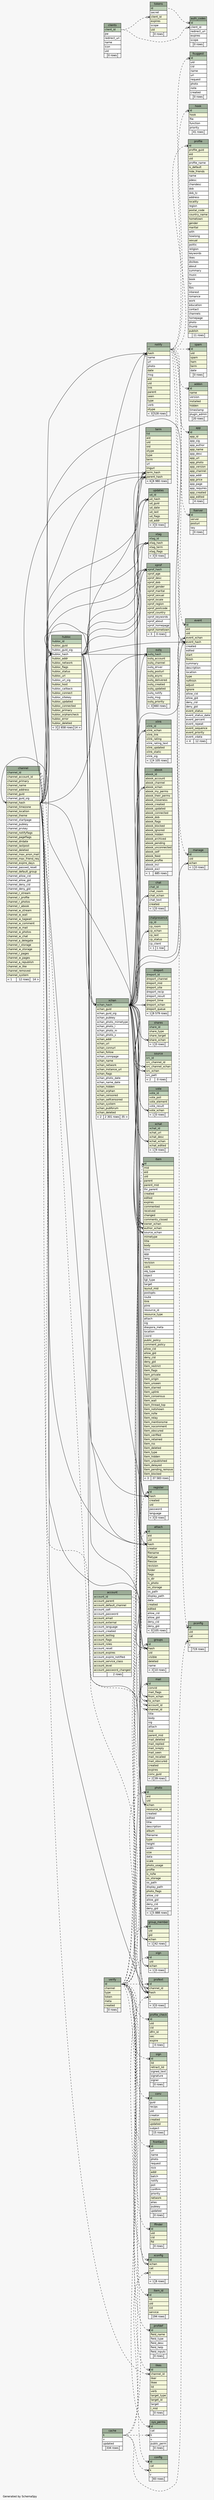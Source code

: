 // dot 2.26.3 on Linux 3.2.0-4-686-pae
// SchemaSpy rev 590
digraph "largeImpliedRelationshipsDiagram" {
  graph [
    rankdir="RL"
    bgcolor="#f7f7f7"
    label="\nGenerated by SchemaSpy"
    labeljust="l"
    nodesep="0.18"
    ranksep="0.46"
    fontname="Helvetica"
    fontsize="11"
  ];
  node [
    fontname="Helvetica"
    fontsize="11"
    shape="plaintext"
  ];
  edge [
    arrowsize="0.8"
  ];
  "abook" [
    label=<
    <TABLE BORDER="0" CELLBORDER="1" CELLSPACING="0" BGCOLOR="#ffffff">
      <TR><TD COLSPAN="3" BGCOLOR="#9bab96" ALIGN="CENTER">abook</TD></TR>
      <TR><TD PORT="abook_id" COLSPAN="3" BGCOLOR="#bed1b8" ALIGN="LEFT">abook_id</TD></TR>
      <TR><TD PORT="abook_account" COLSPAN="3" BGCOLOR="#f4f7da" ALIGN="LEFT">abook_account</TD></TR>
      <TR><TD PORT="abook_channel" COLSPAN="3" BGCOLOR="#f4f7da" ALIGN="LEFT">abook_channel</TD></TR>
      <TR><TD PORT="abook_xchan" COLSPAN="3" BGCOLOR="#f4f7da" ALIGN="LEFT">abook_xchan</TD></TR>
      <TR><TD PORT="abook_my_perms" COLSPAN="3" BGCOLOR="#f4f7da" ALIGN="LEFT">abook_my_perms</TD></TR>
      <TR><TD PORT="abook_their_perms" COLSPAN="3" BGCOLOR="#f4f7da" ALIGN="LEFT">abook_their_perms</TD></TR>
      <TR><TD PORT="abook_closeness" COLSPAN="3" BGCOLOR="#f4f7da" ALIGN="LEFT">abook_closeness</TD></TR>
      <TR><TD PORT="abook_created" COLSPAN="3" BGCOLOR="#f4f7da" ALIGN="LEFT">abook_created</TD></TR>
      <TR><TD PORT="abook_updated" COLSPAN="3" BGCOLOR="#f4f7da" ALIGN="LEFT">abook_updated</TD></TR>
      <TR><TD PORT="abook_connected" COLSPAN="3" BGCOLOR="#f4f7da" ALIGN="LEFT">abook_connected</TD></TR>
      <TR><TD PORT="abook_dob" COLSPAN="3" BGCOLOR="#f4f7da" ALIGN="LEFT">abook_dob</TD></TR>
      <TR><TD PORT="abook_flags" COLSPAN="3" BGCOLOR="#f4f7da" ALIGN="LEFT">abook_flags</TD></TR>
      <TR><TD PORT="abook_blocked" COLSPAN="3" BGCOLOR="#f4f7da" ALIGN="LEFT">abook_blocked</TD></TR>
      <TR><TD PORT="abook_ignored" COLSPAN="3" BGCOLOR="#f4f7da" ALIGN="LEFT">abook_ignored</TD></TR>
      <TR><TD PORT="abook_hidden" COLSPAN="3" BGCOLOR="#f4f7da" ALIGN="LEFT">abook_hidden</TD></TR>
      <TR><TD PORT="abook_archived" COLSPAN="3" BGCOLOR="#f4f7da" ALIGN="LEFT">abook_archived</TD></TR>
      <TR><TD PORT="abook_pending" COLSPAN="3" BGCOLOR="#f4f7da" ALIGN="LEFT">abook_pending</TD></TR>
      <TR><TD PORT="abook_unconnected" COLSPAN="3" BGCOLOR="#f4f7da" ALIGN="LEFT">abook_unconnected</TD></TR>
      <TR><TD PORT="abook_self" COLSPAN="3" BGCOLOR="#f4f7da" ALIGN="LEFT">abook_self</TD></TR>
      <TR><TD PORT="abook_feed" COLSPAN="3" BGCOLOR="#f4f7da" ALIGN="LEFT">abook_feed</TD></TR>
      <TR><TD PORT="abook_profile" COLSPAN="3" BGCOLOR="#f4f7da" ALIGN="LEFT">abook_profile</TD></TR>
      <TR><TD PORT="abook_incl" COLSPAN="3" ALIGN="LEFT">abook_incl</TD></TR>
      <TR><TD PORT="abook_excl" COLSPAN="3" ALIGN="LEFT">abook_excl</TD></TR>
      <TR><TD ALIGN="LEFT" BGCOLOR="#f7f7f7">&lt; 1</TD><TD ALIGN="RIGHT" BGCOLOR="#f7f7f7">685 rows</TD><TD ALIGN="RIGHT" BGCOLOR="#f7f7f7">  </TD></TR>
    </TABLE>>
    URL="tables/abook.html"
    tooltip="abook"
  ];
  "account" [
    label=<
    <TABLE BORDER="0" CELLBORDER="1" CELLSPACING="0" BGCOLOR="#ffffff">
      <TR><TD COLSPAN="3" BGCOLOR="#9bab96" ALIGN="CENTER">account</TD></TR>
      <TR><TD PORT="account_id" COLSPAN="3" BGCOLOR="#bed1b8" ALIGN="LEFT">account_id</TD></TR>
      <TR><TD PORT="account_parent" COLSPAN="3" BGCOLOR="#f4f7da" ALIGN="LEFT">account_parent</TD></TR>
      <TR><TD PORT="account_default_channel" COLSPAN="3" BGCOLOR="#f4f7da" ALIGN="LEFT">account_default_channel</TD></TR>
      <TR><TD PORT="account_salt" COLSPAN="3" ALIGN="LEFT">account_salt</TD></TR>
      <TR><TD PORT="account_password" COLSPAN="3" ALIGN="LEFT">account_password</TD></TR>
      <TR><TD PORT="account_email" COLSPAN="3" BGCOLOR="#f4f7da" ALIGN="LEFT">account_email</TD></TR>
      <TR><TD PORT="account_external" COLSPAN="3" BGCOLOR="#f4f7da" ALIGN="LEFT">account_external</TD></TR>
      <TR><TD PORT="account_language" COLSPAN="3" ALIGN="LEFT">account_language</TD></TR>
      <TR><TD PORT="account_created" COLSPAN="3" ALIGN="LEFT">account_created</TD></TR>
      <TR><TD PORT="account_lastlog" COLSPAN="3" BGCOLOR="#f4f7da" ALIGN="LEFT">account_lastlog</TD></TR>
      <TR><TD PORT="account_flags" COLSPAN="3" BGCOLOR="#f4f7da" ALIGN="LEFT">account_flags</TD></TR>
      <TR><TD PORT="account_roles" COLSPAN="3" BGCOLOR="#f4f7da" ALIGN="LEFT">account_roles</TD></TR>
      <TR><TD PORT="account_reset" COLSPAN="3" ALIGN="LEFT">account_reset</TD></TR>
      <TR><TD PORT="account_expires" COLSPAN="3" BGCOLOR="#f4f7da" ALIGN="LEFT">account_expires</TD></TR>
      <TR><TD PORT="account_expire_notified" COLSPAN="3" ALIGN="LEFT">account_expire_notified</TD></TR>
      <TR><TD PORT="account_service_class" COLSPAN="3" BGCOLOR="#f4f7da" ALIGN="LEFT">account_service_class</TD></TR>
      <TR><TD PORT="account_level" COLSPAN="3" BGCOLOR="#f4f7da" ALIGN="LEFT">account_level</TD></TR>
      <TR><TD PORT="account_password_changed" COLSPAN="3" BGCOLOR="#f4f7da" ALIGN="LEFT">account_password_changed</TD></TR>
      <TR><TD ALIGN="LEFT" BGCOLOR="#f7f7f7">  </TD><TD ALIGN="RIGHT" BGCOLOR="#f7f7f7">2 rows</TD><TD ALIGN="RIGHT" BGCOLOR="#f7f7f7">  </TD></TR>
    </TABLE>>
    URL="tables/account.html"
    tooltip="account"
  ];
  "addon" [
    label=<
    <TABLE BORDER="0" CELLBORDER="1" CELLSPACING="0" BGCOLOR="#ffffff">
      <TR><TD COLSPAN="3" BGCOLOR="#9bab96" ALIGN="CENTER">addon</TD></TR>
      <TR><TD PORT="id" COLSPAN="3" BGCOLOR="#bed1b8" ALIGN="LEFT">id</TD></TR>
      <TR><TD PORT="name" COLSPAN="3" BGCOLOR="#f4f7da" ALIGN="LEFT">name</TD></TR>
      <TR><TD PORT="version" COLSPAN="3" ALIGN="LEFT">version</TD></TR>
      <TR><TD PORT="installed" COLSPAN="3" BGCOLOR="#f4f7da" ALIGN="LEFT">installed</TD></TR>
      <TR><TD PORT="hidden" COLSPAN="3" BGCOLOR="#f4f7da" ALIGN="LEFT">hidden</TD></TR>
      <TR><TD PORT="timestamp" COLSPAN="3" ALIGN="LEFT">timestamp</TD></TR>
      <TR><TD PORT="plugin_admin" COLSPAN="3" ALIGN="LEFT">plugin_admin</TD></TR>
      <TR><TD ALIGN="LEFT" BGCOLOR="#f7f7f7">  </TD><TD ALIGN="RIGHT" BGCOLOR="#f7f7f7">20 rows</TD><TD ALIGN="RIGHT" BGCOLOR="#f7f7f7">  </TD></TR>
    </TABLE>>
    URL="tables/addon.html"
    tooltip="addon"
  ];
  "app" [
    label=<
    <TABLE BORDER="0" CELLBORDER="1" CELLSPACING="0" BGCOLOR="#ffffff">
      <TR><TD COLSPAN="3" BGCOLOR="#9bab96" ALIGN="CENTER">app</TD></TR>
      <TR><TD PORT="id" COLSPAN="3" BGCOLOR="#bed1b8" ALIGN="LEFT">id</TD></TR>
      <TR><TD PORT="app_id" COLSPAN="3" BGCOLOR="#f4f7da" ALIGN="LEFT">app_id</TD></TR>
      <TR><TD PORT="app_sig" COLSPAN="3" ALIGN="LEFT">app_sig</TD></TR>
      <TR><TD PORT="app_author" COLSPAN="3" ALIGN="LEFT">app_author</TD></TR>
      <TR><TD PORT="app_name" COLSPAN="3" BGCOLOR="#f4f7da" ALIGN="LEFT">app_name</TD></TR>
      <TR><TD PORT="app_desc" COLSPAN="3" ALIGN="LEFT">app_desc</TD></TR>
      <TR><TD PORT="app_url" COLSPAN="3" BGCOLOR="#f4f7da" ALIGN="LEFT">app_url</TD></TR>
      <TR><TD PORT="app_photo" COLSPAN="3" BGCOLOR="#f4f7da" ALIGN="LEFT">app_photo</TD></TR>
      <TR><TD PORT="app_version" COLSPAN="3" BGCOLOR="#f4f7da" ALIGN="LEFT">app_version</TD></TR>
      <TR><TD PORT="app_channel" COLSPAN="3" BGCOLOR="#f4f7da" ALIGN="LEFT">app_channel</TD></TR>
      <TR><TD PORT="app_addr" COLSPAN="3" ALIGN="LEFT">app_addr</TD></TR>
      <TR><TD PORT="app_price" COLSPAN="3" BGCOLOR="#f4f7da" ALIGN="LEFT">app_price</TD></TR>
      <TR><TD PORT="app_page" COLSPAN="3" ALIGN="LEFT">app_page</TD></TR>
      <TR><TD PORT="app_requires" COLSPAN="3" ALIGN="LEFT">app_requires</TD></TR>
      <TR><TD PORT="app_created" COLSPAN="3" BGCOLOR="#f4f7da" ALIGN="LEFT">app_created</TD></TR>
      <TR><TD PORT="app_edited" COLSPAN="3" BGCOLOR="#f4f7da" ALIGN="LEFT">app_edited</TD></TR>
      <TR><TD ALIGN="LEFT" BGCOLOR="#f7f7f7">  </TD><TD ALIGN="RIGHT" BGCOLOR="#f7f7f7">4 rows</TD><TD ALIGN="RIGHT" BGCOLOR="#f7f7f7">  </TD></TR>
    </TABLE>>
    URL="tables/app.html"
    tooltip="app"
  ];
  "attach" [
    label=<
    <TABLE BORDER="0" CELLBORDER="1" CELLSPACING="0" BGCOLOR="#ffffff">
      <TR><TD COLSPAN="3" BGCOLOR="#9bab96" ALIGN="CENTER">attach</TD></TR>
      <TR><TD PORT="id" COLSPAN="3" BGCOLOR="#bed1b8" ALIGN="LEFT">id</TD></TR>
      <TR><TD PORT="aid" COLSPAN="3" BGCOLOR="#f4f7da" ALIGN="LEFT">aid</TD></TR>
      <TR><TD PORT="uid" COLSPAN="3" BGCOLOR="#f4f7da" ALIGN="LEFT">uid</TD></TR>
      <TR><TD PORT="hash" COLSPAN="3" BGCOLOR="#f4f7da" ALIGN="LEFT">hash</TD></TR>
      <TR><TD PORT="creator" COLSPAN="3" BGCOLOR="#f4f7da" ALIGN="LEFT">creator</TD></TR>
      <TR><TD PORT="filename" COLSPAN="3" BGCOLOR="#f4f7da" ALIGN="LEFT">filename</TD></TR>
      <TR><TD PORT="filetype" COLSPAN="3" BGCOLOR="#f4f7da" ALIGN="LEFT">filetype</TD></TR>
      <TR><TD PORT="filesize" COLSPAN="3" BGCOLOR="#f4f7da" ALIGN="LEFT">filesize</TD></TR>
      <TR><TD PORT="revision" COLSPAN="3" BGCOLOR="#f4f7da" ALIGN="LEFT">revision</TD></TR>
      <TR><TD PORT="folder" COLSPAN="3" BGCOLOR="#f4f7da" ALIGN="LEFT">folder</TD></TR>
      <TR><TD PORT="flags" COLSPAN="3" BGCOLOR="#f4f7da" ALIGN="LEFT">flags</TD></TR>
      <TR><TD PORT="is_dir" COLSPAN="3" BGCOLOR="#f4f7da" ALIGN="LEFT">is_dir</TD></TR>
      <TR><TD PORT="is_photo" COLSPAN="3" BGCOLOR="#f4f7da" ALIGN="LEFT">is_photo</TD></TR>
      <TR><TD PORT="os_storage" COLSPAN="3" BGCOLOR="#f4f7da" ALIGN="LEFT">os_storage</TD></TR>
      <TR><TD PORT="os_path" COLSPAN="3" ALIGN="LEFT">os_path</TD></TR>
      <TR><TD PORT="display_path" COLSPAN="3" ALIGN="LEFT">display_path</TD></TR>
      <TR><TD PORT="data" COLSPAN="3" ALIGN="LEFT">data</TD></TR>
      <TR><TD PORT="created" COLSPAN="3" BGCOLOR="#f4f7da" ALIGN="LEFT">created</TD></TR>
      <TR><TD PORT="edited" COLSPAN="3" BGCOLOR="#f4f7da" ALIGN="LEFT">edited</TD></TR>
      <TR><TD PORT="allow_cid" COLSPAN="3" ALIGN="LEFT">allow_cid</TD></TR>
      <TR><TD PORT="allow_gid" COLSPAN="3" ALIGN="LEFT">allow_gid</TD></TR>
      <TR><TD PORT="deny_cid" COLSPAN="3" ALIGN="LEFT">deny_cid</TD></TR>
      <TR><TD PORT="deny_gid" COLSPAN="3" ALIGN="LEFT">deny_gid</TD></TR>
      <TR><TD ALIGN="LEFT" BGCOLOR="#f7f7f7">&lt; 3</TD><TD ALIGN="RIGHT" BGCOLOR="#f7f7f7">105 rows</TD><TD ALIGN="RIGHT" BGCOLOR="#f7f7f7">  </TD></TR>
    </TABLE>>
    URL="tables/attach.html"
    tooltip="attach"
  ];
  "auth_codes" [
    label=<
    <TABLE BORDER="0" CELLBORDER="1" CELLSPACING="0" BGCOLOR="#ffffff">
      <TR><TD COLSPAN="3" BGCOLOR="#9bab96" ALIGN="CENTER">auth_codes</TD></TR>
      <TR><TD PORT="id" COLSPAN="3" BGCOLOR="#bed1b8" ALIGN="LEFT">id</TD></TR>
      <TR><TD PORT="client_id" COLSPAN="3" ALIGN="LEFT">client_id</TD></TR>
      <TR><TD PORT="redirect_uri" COLSPAN="3" ALIGN="LEFT">redirect_uri</TD></TR>
      <TR><TD PORT="expires" COLSPAN="3" ALIGN="LEFT">expires</TD></TR>
      <TR><TD PORT="scope" COLSPAN="3" ALIGN="LEFT">scope</TD></TR>
      <TR><TD ALIGN="LEFT" BGCOLOR="#f7f7f7">  </TD><TD ALIGN="RIGHT" BGCOLOR="#f7f7f7">0 rows</TD><TD ALIGN="RIGHT" BGCOLOR="#f7f7f7">  </TD></TR>
    </TABLE>>
    URL="tables/auth_codes.html"
    tooltip="auth_codes"
  ];
  "cache" [
    label=<
    <TABLE BORDER="0" CELLBORDER="1" CELLSPACING="0" BGCOLOR="#ffffff">
      <TR><TD COLSPAN="3" BGCOLOR="#9bab96" ALIGN="CENTER">cache</TD></TR>
      <TR><TD PORT="k" COLSPAN="3" BGCOLOR="#bed1b8" ALIGN="LEFT">k</TD></TR>
      <TR><TD PORT="v" COLSPAN="3" ALIGN="LEFT">v</TD></TR>
      <TR><TD PORT="updated" COLSPAN="3" ALIGN="LEFT">updated</TD></TR>
      <TR><TD ALIGN="LEFT" BGCOLOR="#f7f7f7">  </TD><TD ALIGN="RIGHT" BGCOLOR="#f7f7f7">334 rows</TD><TD ALIGN="RIGHT" BGCOLOR="#f7f7f7">  </TD></TR>
    </TABLE>>
    URL="tables/cache.html"
    tooltip="cache"
  ];
  "channel" [
    label=<
    <TABLE BORDER="0" CELLBORDER="1" CELLSPACING="0" BGCOLOR="#ffffff">
      <TR><TD COLSPAN="3" BGCOLOR="#9bab96" ALIGN="CENTER">channel</TD></TR>
      <TR><TD PORT="channel_id" COLSPAN="3" BGCOLOR="#bed1b8" ALIGN="LEFT">channel_id</TD></TR>
      <TR><TD PORT="channel_account_id" COLSPAN="3" BGCOLOR="#f4f7da" ALIGN="LEFT">channel_account_id</TD></TR>
      <TR><TD PORT="channel_primary" COLSPAN="3" BGCOLOR="#f4f7da" ALIGN="LEFT">channel_primary</TD></TR>
      <TR><TD PORT="channel_name" COLSPAN="3" BGCOLOR="#f4f7da" ALIGN="LEFT">channel_name</TD></TR>
      <TR><TD PORT="channel_address" COLSPAN="3" BGCOLOR="#f4f7da" ALIGN="LEFT">channel_address</TD></TR>
      <TR><TD PORT="channel_guid" COLSPAN="3" BGCOLOR="#f4f7da" ALIGN="LEFT">channel_guid</TD></TR>
      <TR><TD PORT="channel_guid_sig" COLSPAN="3" ALIGN="LEFT">channel_guid_sig</TD></TR>
      <TR><TD PORT="channel_hash" COLSPAN="3" BGCOLOR="#f4f7da" ALIGN="LEFT">channel_hash</TD></TR>
      <TR><TD PORT="channel_timezone" COLSPAN="3" BGCOLOR="#f4f7da" ALIGN="LEFT">channel_timezone</TD></TR>
      <TR><TD PORT="channel_location" COLSPAN="3" BGCOLOR="#f4f7da" ALIGN="LEFT">channel_location</TD></TR>
      <TR><TD PORT="channel_theme" COLSPAN="3" BGCOLOR="#f4f7da" ALIGN="LEFT">channel_theme</TD></TR>
      <TR><TD PORT="channel_startpage" COLSPAN="3" ALIGN="LEFT">channel_startpage</TD></TR>
      <TR><TD PORT="channel_pubkey" COLSPAN="3" ALIGN="LEFT">channel_pubkey</TD></TR>
      <TR><TD PORT="channel_prvkey" COLSPAN="3" ALIGN="LEFT">channel_prvkey</TD></TR>
      <TR><TD PORT="channel_notifyflags" COLSPAN="3" BGCOLOR="#f4f7da" ALIGN="LEFT">channel_notifyflags</TD></TR>
      <TR><TD PORT="channel_pageflags" COLSPAN="3" BGCOLOR="#f4f7da" ALIGN="LEFT">channel_pageflags</TD></TR>
      <TR><TD PORT="channel_dirdate" COLSPAN="3" BGCOLOR="#f4f7da" ALIGN="LEFT">channel_dirdate</TD></TR>
      <TR><TD PORT="channel_lastpost" COLSPAN="3" BGCOLOR="#f4f7da" ALIGN="LEFT">channel_lastpost</TD></TR>
      <TR><TD PORT="channel_deleted" COLSPAN="3" BGCOLOR="#f4f7da" ALIGN="LEFT">channel_deleted</TD></TR>
      <TR><TD PORT="channel_max_anon_mail" COLSPAN="3" BGCOLOR="#f4f7da" ALIGN="LEFT">channel_max_anon_mail</TD></TR>
      <TR><TD PORT="channel_max_friend_req" COLSPAN="3" BGCOLOR="#f4f7da" ALIGN="LEFT">channel_max_friend_req</TD></TR>
      <TR><TD PORT="channel_expire_days" COLSPAN="3" BGCOLOR="#f4f7da" ALIGN="LEFT">channel_expire_days</TD></TR>
      <TR><TD PORT="channel_passwd_reset" COLSPAN="3" ALIGN="LEFT">channel_passwd_reset</TD></TR>
      <TR><TD PORT="channel_default_group" COLSPAN="3" BGCOLOR="#f4f7da" ALIGN="LEFT">channel_default_group</TD></TR>
      <TR><TD PORT="channel_allow_cid" COLSPAN="3" ALIGN="LEFT">channel_allow_cid</TD></TR>
      <TR><TD PORT="channel_allow_gid" COLSPAN="3" ALIGN="LEFT">channel_allow_gid</TD></TR>
      <TR><TD PORT="channel_deny_cid" COLSPAN="3" ALIGN="LEFT">channel_deny_cid</TD></TR>
      <TR><TD PORT="channel_deny_gid" COLSPAN="3" ALIGN="LEFT">channel_deny_gid</TD></TR>
      <TR><TD PORT="channel_r_stream" COLSPAN="3" BGCOLOR="#f4f7da" ALIGN="LEFT">channel_r_stream</TD></TR>
      <TR><TD PORT="channel_r_profile" COLSPAN="3" BGCOLOR="#f4f7da" ALIGN="LEFT">channel_r_profile</TD></TR>
      <TR><TD PORT="channel_r_photos" COLSPAN="3" BGCOLOR="#f4f7da" ALIGN="LEFT">channel_r_photos</TD></TR>
      <TR><TD PORT="channel_r_abook" COLSPAN="3" BGCOLOR="#f4f7da" ALIGN="LEFT">channel_r_abook</TD></TR>
      <TR><TD PORT="channel_w_stream" COLSPAN="3" BGCOLOR="#f4f7da" ALIGN="LEFT">channel_w_stream</TD></TR>
      <TR><TD PORT="channel_w_wall" COLSPAN="3" BGCOLOR="#f4f7da" ALIGN="LEFT">channel_w_wall</TD></TR>
      <TR><TD PORT="channel_w_tagwall" COLSPAN="3" BGCOLOR="#f4f7da" ALIGN="LEFT">channel_w_tagwall</TD></TR>
      <TR><TD PORT="channel_w_comment" COLSPAN="3" BGCOLOR="#f4f7da" ALIGN="LEFT">channel_w_comment</TD></TR>
      <TR><TD PORT="channel_w_mail" COLSPAN="3" BGCOLOR="#f4f7da" ALIGN="LEFT">channel_w_mail</TD></TR>
      <TR><TD PORT="channel_w_photos" COLSPAN="3" BGCOLOR="#f4f7da" ALIGN="LEFT">channel_w_photos</TD></TR>
      <TR><TD PORT="channel_w_chat" COLSPAN="3" BGCOLOR="#f4f7da" ALIGN="LEFT">channel_w_chat</TD></TR>
      <TR><TD PORT="channel_a_delegate" COLSPAN="3" BGCOLOR="#f4f7da" ALIGN="LEFT">channel_a_delegate</TD></TR>
      <TR><TD PORT="channel_r_storage" COLSPAN="3" BGCOLOR="#f4f7da" ALIGN="LEFT">channel_r_storage</TD></TR>
      <TR><TD PORT="channel_w_storage" COLSPAN="3" BGCOLOR="#f4f7da" ALIGN="LEFT">channel_w_storage</TD></TR>
      <TR><TD PORT="channel_r_pages" COLSPAN="3" BGCOLOR="#f4f7da" ALIGN="LEFT">channel_r_pages</TD></TR>
      <TR><TD PORT="channel_w_pages" COLSPAN="3" BGCOLOR="#f4f7da" ALIGN="LEFT">channel_w_pages</TD></TR>
      <TR><TD PORT="channel_a_republish" COLSPAN="3" BGCOLOR="#f4f7da" ALIGN="LEFT">channel_a_republish</TD></TR>
      <TR><TD PORT="channel_w_like" COLSPAN="3" BGCOLOR="#f4f7da" ALIGN="LEFT">channel_w_like</TD></TR>
      <TR><TD PORT="channel_removed" COLSPAN="3" BGCOLOR="#f4f7da" ALIGN="LEFT">channel_removed</TD></TR>
      <TR><TD PORT="channel_system" COLSPAN="3" BGCOLOR="#f4f7da" ALIGN="LEFT">channel_system</TD></TR>
      <TR><TD ALIGN="LEFT" BGCOLOR="#f7f7f7">&lt; 1</TD><TD ALIGN="RIGHT" BGCOLOR="#f7f7f7">12 rows</TD><TD ALIGN="RIGHT" BGCOLOR="#f7f7f7">14 &gt;</TD></TR>
    </TABLE>>
    URL="tables/channel.html"
    tooltip="channel"
  ];
  "chat" [
    label=<
    <TABLE BORDER="0" CELLBORDER="1" CELLSPACING="0" BGCOLOR="#ffffff">
      <TR><TD COLSPAN="3" BGCOLOR="#9bab96" ALIGN="CENTER">chat</TD></TR>
      <TR><TD PORT="chat_id" COLSPAN="3" BGCOLOR="#bed1b8" ALIGN="LEFT">chat_id</TD></TR>
      <TR><TD PORT="chat_room" COLSPAN="3" BGCOLOR="#f4f7da" ALIGN="LEFT">chat_room</TD></TR>
      <TR><TD PORT="chat_xchan" COLSPAN="3" BGCOLOR="#f4f7da" ALIGN="LEFT">chat_xchan</TD></TR>
      <TR><TD PORT="chat_text" COLSPAN="3" ALIGN="LEFT">chat_text</TD></TR>
      <TR><TD PORT="created" COLSPAN="3" BGCOLOR="#f4f7da" ALIGN="LEFT">created</TD></TR>
      <TR><TD ALIGN="LEFT" BGCOLOR="#f7f7f7">&lt; 1</TD><TD ALIGN="RIGHT" BGCOLOR="#f7f7f7">0 rows</TD><TD ALIGN="RIGHT" BGCOLOR="#f7f7f7">  </TD></TR>
    </TABLE>>
    URL="tables/chat.html"
    tooltip="chat"
  ];
  "chatpresence" [
    label=<
    <TABLE BORDER="0" CELLBORDER="1" CELLSPACING="0" BGCOLOR="#ffffff">
      <TR><TD COLSPAN="3" BGCOLOR="#9bab96" ALIGN="CENTER">chatpresence</TD></TR>
      <TR><TD PORT="cp_id" COLSPAN="3" BGCOLOR="#bed1b8" ALIGN="LEFT">cp_id</TD></TR>
      <TR><TD PORT="cp_room" COLSPAN="3" BGCOLOR="#f4f7da" ALIGN="LEFT">cp_room</TD></TR>
      <TR><TD PORT="cp_xchan" COLSPAN="3" BGCOLOR="#f4f7da" ALIGN="LEFT">cp_xchan</TD></TR>
      <TR><TD PORT="cp_last" COLSPAN="3" BGCOLOR="#f4f7da" ALIGN="LEFT">cp_last</TD></TR>
      <TR><TD PORT="cp_status" COLSPAN="3" BGCOLOR="#f4f7da" ALIGN="LEFT">cp_status</TD></TR>
      <TR><TD PORT="cp_client" COLSPAN="3" ALIGN="LEFT">cp_client</TD></TR>
      <TR><TD ALIGN="LEFT" BGCOLOR="#f7f7f7">&lt; 1</TD><TD ALIGN="RIGHT" BGCOLOR="#f7f7f7">1 row</TD><TD ALIGN="RIGHT" BGCOLOR="#f7f7f7">  </TD></TR>
    </TABLE>>
    URL="tables/chatpresence.html"
    tooltip="chatpresence"
  ];
  "clients" [
    label=<
    <TABLE BORDER="0" CELLBORDER="1" CELLSPACING="0" BGCOLOR="#ffffff">
      <TR><TD COLSPAN="3" BGCOLOR="#9bab96" ALIGN="CENTER">clients</TD></TR>
      <TR><TD PORT="client_id" COLSPAN="3" BGCOLOR="#bed1b8" ALIGN="LEFT">client_id</TD></TR>
      <TR><TD PORT="pw" COLSPAN="3" ALIGN="LEFT">pw</TD></TR>
      <TR><TD PORT="redirect_uri" COLSPAN="3" ALIGN="LEFT">redirect_uri</TD></TR>
      <TR><TD PORT="name" COLSPAN="3" ALIGN="LEFT">name</TD></TR>
      <TR><TD PORT="icon" COLSPAN="3" ALIGN="LEFT">icon</TD></TR>
      <TR><TD PORT="uid" COLSPAN="3" ALIGN="LEFT">uid</TD></TR>
      <TR><TD ALIGN="LEFT" BGCOLOR="#f7f7f7">  </TD><TD ALIGN="RIGHT" BGCOLOR="#f7f7f7">0 rows</TD><TD ALIGN="RIGHT" BGCOLOR="#f7f7f7">  </TD></TR>
    </TABLE>>
    URL="tables/clients.html"
    tooltip="clients"
  ];
  "config" [
    label=<
    <TABLE BORDER="0" CELLBORDER="1" CELLSPACING="0" BGCOLOR="#ffffff">
      <TR><TD COLSPAN="3" BGCOLOR="#9bab96" ALIGN="CENTER">config</TD></TR>
      <TR><TD PORT="id" COLSPAN="3" BGCOLOR="#bed1b8" ALIGN="LEFT">id</TD></TR>
      <TR><TD PORT="cat" COLSPAN="3" BGCOLOR="#f4f7da" ALIGN="LEFT">cat</TD></TR>
      <TR><TD PORT="k" COLSPAN="3" BGCOLOR="#f4f7da" ALIGN="LEFT">k</TD></TR>
      <TR><TD PORT="v" COLSPAN="3" ALIGN="LEFT">v</TD></TR>
      <TR><TD ALIGN="LEFT" BGCOLOR="#f7f7f7">  </TD><TD ALIGN="RIGHT" BGCOLOR="#f7f7f7">83 rows</TD><TD ALIGN="RIGHT" BGCOLOR="#f7f7f7">  </TD></TR>
    </TABLE>>
    URL="tables/config.html"
    tooltip="config"
  ];
  "conv" [
    label=<
    <TABLE BORDER="0" CELLBORDER="1" CELLSPACING="0" BGCOLOR="#ffffff">
      <TR><TD COLSPAN="3" BGCOLOR="#9bab96" ALIGN="CENTER">conv</TD></TR>
      <TR><TD PORT="id" COLSPAN="3" BGCOLOR="#bed1b8" ALIGN="LEFT">id</TD></TR>
      <TR><TD PORT="guid" COLSPAN="3" ALIGN="LEFT">guid</TD></TR>
      <TR><TD PORT="recips" COLSPAN="3" ALIGN="LEFT">recips</TD></TR>
      <TR><TD PORT="uid" COLSPAN="3" ALIGN="LEFT">uid</TD></TR>
      <TR><TD PORT="creator" COLSPAN="3" ALIGN="LEFT">creator</TD></TR>
      <TR><TD PORT="created" COLSPAN="3" BGCOLOR="#f4f7da" ALIGN="LEFT">created</TD></TR>
      <TR><TD PORT="updated" COLSPAN="3" BGCOLOR="#f4f7da" ALIGN="LEFT">updated</TD></TR>
      <TR><TD PORT="subject" COLSPAN="3" ALIGN="LEFT">subject</TD></TR>
      <TR><TD ALIGN="LEFT" BGCOLOR="#f7f7f7">  </TD><TD ALIGN="RIGHT" BGCOLOR="#f7f7f7">15 rows</TD><TD ALIGN="RIGHT" BGCOLOR="#f7f7f7">  </TD></TR>
    </TABLE>>
    URL="tables/conv.html"
    tooltip="conv"
  ];
  "dreport" [
    label=<
    <TABLE BORDER="0" CELLBORDER="1" CELLSPACING="0" BGCOLOR="#ffffff">
      <TR><TD COLSPAN="3" BGCOLOR="#9bab96" ALIGN="CENTER">dreport</TD></TR>
      <TR><TD PORT="dreport_id" COLSPAN="3" BGCOLOR="#bed1b8" ALIGN="LEFT">dreport_id</TD></TR>
      <TR><TD PORT="dreport_channel" COLSPAN="3" BGCOLOR="#f4f7da" ALIGN="LEFT">dreport_channel</TD></TR>
      <TR><TD PORT="dreport_mid" COLSPAN="3" BGCOLOR="#f4f7da" ALIGN="LEFT">dreport_mid</TD></TR>
      <TR><TD PORT="dreport_site" COLSPAN="3" BGCOLOR="#f4f7da" ALIGN="LEFT">dreport_site</TD></TR>
      <TR><TD PORT="dreport_recip" COLSPAN="3" ALIGN="LEFT">dreport_recip</TD></TR>
      <TR><TD PORT="dreport_result" COLSPAN="3" ALIGN="LEFT">dreport_result</TD></TR>
      <TR><TD PORT="dreport_time" COLSPAN="3" BGCOLOR="#f4f7da" ALIGN="LEFT">dreport_time</TD></TR>
      <TR><TD PORT="dreport_xchan" COLSPAN="3" BGCOLOR="#f4f7da" ALIGN="LEFT">dreport_xchan</TD></TR>
      <TR><TD PORT="dreport_queue" COLSPAN="3" BGCOLOR="#f4f7da" ALIGN="LEFT">dreport_queue</TD></TR>
      <TR><TD ALIGN="LEFT" BGCOLOR="#f7f7f7">&lt; 1</TD><TD ALIGN="RIGHT" BGCOLOR="#f7f7f7">8 579 rows</TD><TD ALIGN="RIGHT" BGCOLOR="#f7f7f7">  </TD></TR>
    </TABLE>>
    URL="tables/dreport.html"
    tooltip="dreport"
  ];
  "event" [
    label=<
    <TABLE BORDER="0" CELLBORDER="1" CELLSPACING="0" BGCOLOR="#ffffff">
      <TR><TD COLSPAN="3" BGCOLOR="#9bab96" ALIGN="CENTER">event</TD></TR>
      <TR><TD PORT="id" COLSPAN="3" BGCOLOR="#bed1b8" ALIGN="LEFT">id</TD></TR>
      <TR><TD PORT="aid" COLSPAN="3" BGCOLOR="#f4f7da" ALIGN="LEFT">aid</TD></TR>
      <TR><TD PORT="uid" COLSPAN="3" BGCOLOR="#f4f7da" ALIGN="LEFT">uid</TD></TR>
      <TR><TD PORT="event_xchan" COLSPAN="3" BGCOLOR="#f4f7da" ALIGN="LEFT">event_xchan</TD></TR>
      <TR><TD PORT="event_hash" COLSPAN="3" BGCOLOR="#f4f7da" ALIGN="LEFT">event_hash</TD></TR>
      <TR><TD PORT="created" COLSPAN="3" ALIGN="LEFT">created</TD></TR>
      <TR><TD PORT="edited" COLSPAN="3" ALIGN="LEFT">edited</TD></TR>
      <TR><TD PORT="start" COLSPAN="3" BGCOLOR="#f4f7da" ALIGN="LEFT">start</TD></TR>
      <TR><TD PORT="finish" COLSPAN="3" BGCOLOR="#f4f7da" ALIGN="LEFT">finish</TD></TR>
      <TR><TD PORT="summary" COLSPAN="3" ALIGN="LEFT">summary</TD></TR>
      <TR><TD PORT="description" COLSPAN="3" ALIGN="LEFT">description</TD></TR>
      <TR><TD PORT="location" COLSPAN="3" ALIGN="LEFT">location</TD></TR>
      <TR><TD PORT="type" COLSPAN="3" BGCOLOR="#f4f7da" ALIGN="LEFT">type</TD></TR>
      <TR><TD PORT="nofinish" COLSPAN="3" BGCOLOR="#f4f7da" ALIGN="LEFT">nofinish</TD></TR>
      <TR><TD PORT="adjust" COLSPAN="3" BGCOLOR="#f4f7da" ALIGN="LEFT">adjust</TD></TR>
      <TR><TD PORT="ignore" COLSPAN="3" BGCOLOR="#f4f7da" ALIGN="LEFT">ignore</TD></TR>
      <TR><TD PORT="allow_cid" COLSPAN="3" ALIGN="LEFT">allow_cid</TD></TR>
      <TR><TD PORT="allow_gid" COLSPAN="3" ALIGN="LEFT">allow_gid</TD></TR>
      <TR><TD PORT="deny_cid" COLSPAN="3" ALIGN="LEFT">deny_cid</TD></TR>
      <TR><TD PORT="deny_gid" COLSPAN="3" ALIGN="LEFT">deny_gid</TD></TR>
      <TR><TD PORT="event_status" COLSPAN="3" BGCOLOR="#f4f7da" ALIGN="LEFT">event_status</TD></TR>
      <TR><TD PORT="event_status_date" COLSPAN="3" ALIGN="LEFT">event_status_date</TD></TR>
      <TR><TD PORT="event_percent" COLSPAN="3" ALIGN="LEFT">event_percent</TD></TR>
      <TR><TD PORT="event_repeat" COLSPAN="3" ALIGN="LEFT">event_repeat</TD></TR>
      <TR><TD PORT="event_sequence" COLSPAN="3" BGCOLOR="#f4f7da" ALIGN="LEFT">event_sequence</TD></TR>
      <TR><TD PORT="event_priority" COLSPAN="3" BGCOLOR="#f4f7da" ALIGN="LEFT">event_priority</TD></TR>
      <TR><TD PORT="event_vdata" COLSPAN="3" ALIGN="LEFT">event_vdata</TD></TR>
      <TR><TD ALIGN="LEFT" BGCOLOR="#f7f7f7">&lt; 4</TD><TD ALIGN="RIGHT" BGCOLOR="#f7f7f7">12 rows</TD><TD ALIGN="RIGHT" BGCOLOR="#f7f7f7">  </TD></TR>
    </TABLE>>
    URL="tables/event.html"
    tooltip="event"
  ];
  "fcontact" [
    label=<
    <TABLE BORDER="0" CELLBORDER="1" CELLSPACING="0" BGCOLOR="#ffffff">
      <TR><TD COLSPAN="3" BGCOLOR="#9bab96" ALIGN="CENTER">fcontact</TD></TR>
      <TR><TD PORT="id" COLSPAN="3" BGCOLOR="#bed1b8" ALIGN="LEFT">id</TD></TR>
      <TR><TD PORT="url" COLSPAN="3" ALIGN="LEFT">url</TD></TR>
      <TR><TD PORT="name" COLSPAN="3" ALIGN="LEFT">name</TD></TR>
      <TR><TD PORT="photo" COLSPAN="3" ALIGN="LEFT">photo</TD></TR>
      <TR><TD PORT="request" COLSPAN="3" ALIGN="LEFT">request</TD></TR>
      <TR><TD PORT="nick" COLSPAN="3" ALIGN="LEFT">nick</TD></TR>
      <TR><TD PORT="addr" COLSPAN="3" BGCOLOR="#f4f7da" ALIGN="LEFT">addr</TD></TR>
      <TR><TD PORT="batch" COLSPAN="3" ALIGN="LEFT">batch</TD></TR>
      <TR><TD PORT="notify" COLSPAN="3" ALIGN="LEFT">notify</TD></TR>
      <TR><TD PORT="poll" COLSPAN="3" ALIGN="LEFT">poll</TD></TR>
      <TR><TD PORT="confirm" COLSPAN="3" ALIGN="LEFT">confirm</TD></TR>
      <TR><TD PORT="priority" COLSPAN="3" ALIGN="LEFT">priority</TD></TR>
      <TR><TD PORT="network" COLSPAN="3" BGCOLOR="#f4f7da" ALIGN="LEFT">network</TD></TR>
      <TR><TD PORT="alias" COLSPAN="3" ALIGN="LEFT">alias</TD></TR>
      <TR><TD PORT="pubkey" COLSPAN="3" ALIGN="LEFT">pubkey</TD></TR>
      <TR><TD PORT="updated" COLSPAN="3" ALIGN="LEFT">updated</TD></TR>
      <TR><TD ALIGN="LEFT" BGCOLOR="#f7f7f7">  </TD><TD ALIGN="RIGHT" BGCOLOR="#f7f7f7">0 rows</TD><TD ALIGN="RIGHT" BGCOLOR="#f7f7f7">  </TD></TR>
    </TABLE>>
    URL="tables/fcontact.html"
    tooltip="fcontact"
  ];
  "ffinder" [
    label=<
    <TABLE BORDER="0" CELLBORDER="1" CELLSPACING="0" BGCOLOR="#ffffff">
      <TR><TD COLSPAN="3" BGCOLOR="#9bab96" ALIGN="CENTER">ffinder</TD></TR>
      <TR><TD PORT="id" COLSPAN="3" BGCOLOR="#bed1b8" ALIGN="LEFT">id</TD></TR>
      <TR><TD PORT="uid" COLSPAN="3" BGCOLOR="#f4f7da" ALIGN="LEFT">uid</TD></TR>
      <TR><TD PORT="cid" COLSPAN="3" BGCOLOR="#f4f7da" ALIGN="LEFT">cid</TD></TR>
      <TR><TD PORT="fid" COLSPAN="3" BGCOLOR="#f4f7da" ALIGN="LEFT">fid</TD></TR>
      <TR><TD ALIGN="LEFT" BGCOLOR="#f7f7f7">  </TD><TD ALIGN="RIGHT" BGCOLOR="#f7f7f7">0 rows</TD><TD ALIGN="RIGHT" BGCOLOR="#f7f7f7">  </TD></TR>
    </TABLE>>
    URL="tables/ffinder.html"
    tooltip="ffinder"
  ];
  "fserver" [
    label=<
    <TABLE BORDER="0" CELLBORDER="1" CELLSPACING="0" BGCOLOR="#ffffff">
      <TR><TD COLSPAN="3" BGCOLOR="#9bab96" ALIGN="CENTER">fserver</TD></TR>
      <TR><TD PORT="id" COLSPAN="3" BGCOLOR="#bed1b8" ALIGN="LEFT">id</TD></TR>
      <TR><TD PORT="server" COLSPAN="3" BGCOLOR="#f4f7da" ALIGN="LEFT">server</TD></TR>
      <TR><TD PORT="posturl" COLSPAN="3" BGCOLOR="#f4f7da" ALIGN="LEFT">posturl</TD></TR>
      <TR><TD PORT="key" COLSPAN="3" ALIGN="LEFT">key</TD></TR>
      <TR><TD ALIGN="LEFT" BGCOLOR="#f7f7f7">  </TD><TD ALIGN="RIGHT" BGCOLOR="#f7f7f7">0 rows</TD><TD ALIGN="RIGHT" BGCOLOR="#f7f7f7">  </TD></TR>
    </TABLE>>
    URL="tables/fserver.html"
    tooltip="fserver"
  ];
  "fsuggest" [
    label=<
    <TABLE BORDER="0" CELLBORDER="1" CELLSPACING="0" BGCOLOR="#ffffff">
      <TR><TD COLSPAN="3" BGCOLOR="#9bab96" ALIGN="CENTER">fsuggest</TD></TR>
      <TR><TD PORT="id" COLSPAN="3" BGCOLOR="#bed1b8" ALIGN="LEFT">id</TD></TR>
      <TR><TD PORT="uid" COLSPAN="3" ALIGN="LEFT">uid</TD></TR>
      <TR><TD PORT="cid" COLSPAN="3" ALIGN="LEFT">cid</TD></TR>
      <TR><TD PORT="name" COLSPAN="3" ALIGN="LEFT">name</TD></TR>
      <TR><TD PORT="url" COLSPAN="3" ALIGN="LEFT">url</TD></TR>
      <TR><TD PORT="request" COLSPAN="3" ALIGN="LEFT">request</TD></TR>
      <TR><TD PORT="photo" COLSPAN="3" ALIGN="LEFT">photo</TD></TR>
      <TR><TD PORT="note" COLSPAN="3" ALIGN="LEFT">note</TD></TR>
      <TR><TD PORT="created" COLSPAN="3" ALIGN="LEFT">created</TD></TR>
      <TR><TD ALIGN="LEFT" BGCOLOR="#f7f7f7">  </TD><TD ALIGN="RIGHT" BGCOLOR="#f7f7f7">0 rows</TD><TD ALIGN="RIGHT" BGCOLOR="#f7f7f7">  </TD></TR>
    </TABLE>>
    URL="tables/fsuggest.html"
    tooltip="fsuggest"
  ];
  "group_member" [
    label=<
    <TABLE BORDER="0" CELLBORDER="1" CELLSPACING="0" BGCOLOR="#ffffff">
      <TR><TD COLSPAN="3" BGCOLOR="#9bab96" ALIGN="CENTER">group_member</TD></TR>
      <TR><TD PORT="id" COLSPAN="3" BGCOLOR="#bed1b8" ALIGN="LEFT">id</TD></TR>
      <TR><TD PORT="uid" COLSPAN="3" BGCOLOR="#f4f7da" ALIGN="LEFT">uid</TD></TR>
      <TR><TD PORT="gid" COLSPAN="3" BGCOLOR="#f4f7da" ALIGN="LEFT">gid</TD></TR>
      <TR><TD PORT="xchan" COLSPAN="3" BGCOLOR="#f4f7da" ALIGN="LEFT">xchan</TD></TR>
      <TR><TD ALIGN="LEFT" BGCOLOR="#f7f7f7">&lt; 1</TD><TD ALIGN="RIGHT" BGCOLOR="#f7f7f7">42 rows</TD><TD ALIGN="RIGHT" BGCOLOR="#f7f7f7">  </TD></TR>
    </TABLE>>
    URL="tables/group_member.html"
    tooltip="group_member"
  ];
  "groups" [
    label=<
    <TABLE BORDER="0" CELLBORDER="1" CELLSPACING="0" BGCOLOR="#ffffff">
      <TR><TD COLSPAN="3" BGCOLOR="#9bab96" ALIGN="CENTER">groups</TD></TR>
      <TR><TD PORT="id" COLSPAN="3" BGCOLOR="#bed1b8" ALIGN="LEFT">id</TD></TR>
      <TR><TD PORT="hash" COLSPAN="3" BGCOLOR="#f4f7da" ALIGN="LEFT">hash</TD></TR>
      <TR><TD PORT="uid" COLSPAN="3" BGCOLOR="#f4f7da" ALIGN="LEFT">uid</TD></TR>
      <TR><TD PORT="visible" COLSPAN="3" BGCOLOR="#f4f7da" ALIGN="LEFT">visible</TD></TR>
      <TR><TD PORT="deleted" COLSPAN="3" BGCOLOR="#f4f7da" ALIGN="LEFT">deleted</TD></TR>
      <TR><TD PORT="name" COLSPAN="3" ALIGN="LEFT">name</TD></TR>
      <TR><TD ALIGN="LEFT" BGCOLOR="#f7f7f7">&lt; 3</TD><TD ALIGN="RIGHT" BGCOLOR="#f7f7f7">10 rows</TD><TD ALIGN="RIGHT" BGCOLOR="#f7f7f7">  </TD></TR>
    </TABLE>>
    URL="tables/groups.html"
    tooltip="groups"
  ];
  "hook" [
    label=<
    <TABLE BORDER="0" CELLBORDER="1" CELLSPACING="0" BGCOLOR="#ffffff">
      <TR><TD COLSPAN="3" BGCOLOR="#9bab96" ALIGN="CENTER">hook</TD></TR>
      <TR><TD PORT="id" COLSPAN="3" BGCOLOR="#bed1b8" ALIGN="LEFT">id</TD></TR>
      <TR><TD PORT="hook" COLSPAN="3" BGCOLOR="#f4f7da" ALIGN="LEFT">hook</TD></TR>
      <TR><TD PORT="file" COLSPAN="3" ALIGN="LEFT">file</TD></TR>
      <TR><TD PORT="function" COLSPAN="3" ALIGN="LEFT">function</TD></TR>
      <TR><TD PORT="priority" COLSPAN="3" ALIGN="LEFT">priority</TD></TR>
      <TR><TD ALIGN="LEFT" BGCOLOR="#f7f7f7">  </TD><TD ALIGN="RIGHT" BGCOLOR="#f7f7f7">41 rows</TD><TD ALIGN="RIGHT" BGCOLOR="#f7f7f7">  </TD></TR>
    </TABLE>>
    URL="tables/hook.html"
    tooltip="hook"
  ];
  "hubloc" [
    label=<
    <TABLE BORDER="0" CELLBORDER="1" CELLSPACING="0" BGCOLOR="#ffffff">
      <TR><TD COLSPAN="3" BGCOLOR="#9bab96" ALIGN="CENTER">hubloc</TD></TR>
      <TR><TD PORT="hubloc_id" COLSPAN="3" BGCOLOR="#bed1b8" ALIGN="LEFT">hubloc_id</TD></TR>
      <TR><TD PORT="hubloc_guid" COLSPAN="3" BGCOLOR="#f4f7da" ALIGN="LEFT">hubloc_guid</TD></TR>
      <TR><TD PORT="hubloc_guid_sig" COLSPAN="3" ALIGN="LEFT">hubloc_guid_sig</TD></TR>
      <TR><TD PORT="hubloc_hash" COLSPAN="3" ALIGN="LEFT">hubloc_hash</TD></TR>
      <TR><TD PORT="hubloc_addr" COLSPAN="3" BGCOLOR="#f4f7da" ALIGN="LEFT">hubloc_addr</TD></TR>
      <TR><TD PORT="hubloc_network" COLSPAN="3" BGCOLOR="#f4f7da" ALIGN="LEFT">hubloc_network</TD></TR>
      <TR><TD PORT="hubloc_flags" COLSPAN="3" BGCOLOR="#f4f7da" ALIGN="LEFT">hubloc_flags</TD></TR>
      <TR><TD PORT="hubloc_status" COLSPAN="3" BGCOLOR="#f4f7da" ALIGN="LEFT">hubloc_status</TD></TR>
      <TR><TD PORT="hubloc_url" COLSPAN="3" BGCOLOR="#f4f7da" ALIGN="LEFT">hubloc_url</TD></TR>
      <TR><TD PORT="hubloc_url_sig" COLSPAN="3" ALIGN="LEFT">hubloc_url_sig</TD></TR>
      <TR><TD PORT="hubloc_host" COLSPAN="3" BGCOLOR="#f4f7da" ALIGN="LEFT">hubloc_host</TD></TR>
      <TR><TD PORT="hubloc_callback" COLSPAN="3" ALIGN="LEFT">hubloc_callback</TD></TR>
      <TR><TD PORT="hubloc_connect" COLSPAN="3" BGCOLOR="#f4f7da" ALIGN="LEFT">hubloc_connect</TD></TR>
      <TR><TD PORT="hubloc_sitekey" COLSPAN="3" ALIGN="LEFT">hubloc_sitekey</TD></TR>
      <TR><TD PORT="hubloc_updated" COLSPAN="3" BGCOLOR="#f4f7da" ALIGN="LEFT">hubloc_updated</TD></TR>
      <TR><TD PORT="hubloc_connected" COLSPAN="3" BGCOLOR="#f4f7da" ALIGN="LEFT">hubloc_connected</TD></TR>
      <TR><TD PORT="hubloc_primary" COLSPAN="3" BGCOLOR="#f4f7da" ALIGN="LEFT">hubloc_primary</TD></TR>
      <TR><TD PORT="hubloc_orphancheck" COLSPAN="3" BGCOLOR="#f4f7da" ALIGN="LEFT">hubloc_orphancheck</TD></TR>
      <TR><TD PORT="hubloc_error" COLSPAN="3" BGCOLOR="#f4f7da" ALIGN="LEFT">hubloc_error</TD></TR>
      <TR><TD PORT="hubloc_deleted" COLSPAN="3" BGCOLOR="#f4f7da" ALIGN="LEFT">hubloc_deleted</TD></TR>
      <TR><TD ALIGN="LEFT" BGCOLOR="#f7f7f7">&lt; 3</TD><TD ALIGN="RIGHT" BGCOLOR="#f7f7f7">2 658 rows</TD><TD ALIGN="RIGHT" BGCOLOR="#f7f7f7">14 &gt;</TD></TR>
    </TABLE>>
    URL="tables/hubloc.html"
    tooltip="hubloc"
  ];
  "item" [
    label=<
    <TABLE BORDER="0" CELLBORDER="1" CELLSPACING="0" BGCOLOR="#ffffff">
      <TR><TD COLSPAN="3" BGCOLOR="#9bab96" ALIGN="CENTER">item</TD></TR>
      <TR><TD PORT="id" COLSPAN="3" BGCOLOR="#bed1b8" ALIGN="LEFT">id</TD></TR>
      <TR><TD PORT="mid" COLSPAN="3" BGCOLOR="#f4f7da" ALIGN="LEFT">mid</TD></TR>
      <TR><TD PORT="aid" COLSPAN="3" BGCOLOR="#f4f7da" ALIGN="LEFT">aid</TD></TR>
      <TR><TD PORT="uid" COLSPAN="3" BGCOLOR="#f4f7da" ALIGN="LEFT">uid</TD></TR>
      <TR><TD PORT="parent" COLSPAN="3" BGCOLOR="#f4f7da" ALIGN="LEFT">parent</TD></TR>
      <TR><TD PORT="parent_mid" COLSPAN="3" BGCOLOR="#f4f7da" ALIGN="LEFT">parent_mid</TD></TR>
      <TR><TD PORT="thr_parent" COLSPAN="3" ALIGN="LEFT">thr_parent</TD></TR>
      <TR><TD PORT="created" COLSPAN="3" BGCOLOR="#f4f7da" ALIGN="LEFT">created</TD></TR>
      <TR><TD PORT="edited" COLSPAN="3" BGCOLOR="#f4f7da" ALIGN="LEFT">edited</TD></TR>
      <TR><TD PORT="expires" COLSPAN="3" BGCOLOR="#f4f7da" ALIGN="LEFT">expires</TD></TR>
      <TR><TD PORT="commented" COLSPAN="3" BGCOLOR="#f4f7da" ALIGN="LEFT">commented</TD></TR>
      <TR><TD PORT="received" COLSPAN="3" BGCOLOR="#f4f7da" ALIGN="LEFT">received</TD></TR>
      <TR><TD PORT="changed" COLSPAN="3" BGCOLOR="#f4f7da" ALIGN="LEFT">changed</TD></TR>
      <TR><TD PORT="comments_closed" COLSPAN="3" BGCOLOR="#f4f7da" ALIGN="LEFT">comments_closed</TD></TR>
      <TR><TD PORT="owner_xchan" COLSPAN="3" BGCOLOR="#f4f7da" ALIGN="LEFT">owner_xchan</TD></TR>
      <TR><TD PORT="author_xchan" COLSPAN="3" BGCOLOR="#f4f7da" ALIGN="LEFT">author_xchan</TD></TR>
      <TR><TD PORT="source_xchan" COLSPAN="3" ALIGN="LEFT">source_xchan</TD></TR>
      <TR><TD PORT="mimetype" COLSPAN="3" BGCOLOR="#f4f7da" ALIGN="LEFT">mimetype</TD></TR>
      <TR><TD PORT="title" COLSPAN="3" BGCOLOR="#f4f7da" ALIGN="LEFT">title</TD></TR>
      <TR><TD PORT="body" COLSPAN="3" BGCOLOR="#f4f7da" ALIGN="LEFT">body</TD></TR>
      <TR><TD PORT="html" COLSPAN="3" ALIGN="LEFT">html</TD></TR>
      <TR><TD PORT="app" COLSPAN="3" ALIGN="LEFT">app</TD></TR>
      <TR><TD PORT="lang" COLSPAN="3" ALIGN="LEFT">lang</TD></TR>
      <TR><TD PORT="revision" COLSPAN="3" BGCOLOR="#f4f7da" ALIGN="LEFT">revision</TD></TR>
      <TR><TD PORT="verb" COLSPAN="3" BGCOLOR="#f4f7da" ALIGN="LEFT">verb</TD></TR>
      <TR><TD PORT="obj_type" COLSPAN="3" ALIGN="LEFT">obj_type</TD></TR>
      <TR><TD PORT="object" COLSPAN="3" ALIGN="LEFT">object</TD></TR>
      <TR><TD PORT="tgt_type" COLSPAN="3" ALIGN="LEFT">tgt_type</TD></TR>
      <TR><TD PORT="target" COLSPAN="3" ALIGN="LEFT">target</TD></TR>
      <TR><TD PORT="layout_mid" COLSPAN="3" BGCOLOR="#f4f7da" ALIGN="LEFT">layout_mid</TD></TR>
      <TR><TD PORT="postopts" COLSPAN="3" ALIGN="LEFT">postopts</TD></TR>
      <TR><TD PORT="route" COLSPAN="3" ALIGN="LEFT">route</TD></TR>
      <TR><TD PORT="llink" COLSPAN="3" BGCOLOR="#f4f7da" ALIGN="LEFT">llink</TD></TR>
      <TR><TD PORT="plink" COLSPAN="3" ALIGN="LEFT">plink</TD></TR>
      <TR><TD PORT="resource_id" COLSPAN="3" ALIGN="LEFT">resource_id</TD></TR>
      <TR><TD PORT="resource_type" COLSPAN="3" BGCOLOR="#f4f7da" ALIGN="LEFT">resource_type</TD></TR>
      <TR><TD PORT="attach" COLSPAN="3" ALIGN="LEFT">attach</TD></TR>
      <TR><TD PORT="sig" COLSPAN="3" ALIGN="LEFT">sig</TD></TR>
      <TR><TD PORT="diaspora_meta" COLSPAN="3" ALIGN="LEFT">diaspora_meta</TD></TR>
      <TR><TD PORT="location" COLSPAN="3" ALIGN="LEFT">location</TD></TR>
      <TR><TD PORT="coord" COLSPAN="3" ALIGN="LEFT">coord</TD></TR>
      <TR><TD PORT="public_policy" COLSPAN="3" BGCOLOR="#f4f7da" ALIGN="LEFT">public_policy</TD></TR>
      <TR><TD PORT="comment_policy" COLSPAN="3" BGCOLOR="#f4f7da" ALIGN="LEFT">comment_policy</TD></TR>
      <TR><TD PORT="allow_cid" COLSPAN="3" BGCOLOR="#f4f7da" ALIGN="LEFT">allow_cid</TD></TR>
      <TR><TD PORT="allow_gid" COLSPAN="3" BGCOLOR="#f4f7da" ALIGN="LEFT">allow_gid</TD></TR>
      <TR><TD PORT="deny_cid" COLSPAN="3" BGCOLOR="#f4f7da" ALIGN="LEFT">deny_cid</TD></TR>
      <TR><TD PORT="deny_gid" COLSPAN="3" BGCOLOR="#f4f7da" ALIGN="LEFT">deny_gid</TD></TR>
      <TR><TD PORT="item_restrict" COLSPAN="3" BGCOLOR="#f4f7da" ALIGN="LEFT">item_restrict</TD></TR>
      <TR><TD PORT="item_flags" COLSPAN="3" BGCOLOR="#f4f7da" ALIGN="LEFT">item_flags</TD></TR>
      <TR><TD PORT="item_private" COLSPAN="3" BGCOLOR="#f4f7da" ALIGN="LEFT">item_private</TD></TR>
      <TR><TD PORT="item_origin" COLSPAN="3" BGCOLOR="#f4f7da" ALIGN="LEFT">item_origin</TD></TR>
      <TR><TD PORT="item_unseen" COLSPAN="3" BGCOLOR="#f4f7da" ALIGN="LEFT">item_unseen</TD></TR>
      <TR><TD PORT="item_starred" COLSPAN="3" BGCOLOR="#f4f7da" ALIGN="LEFT">item_starred</TD></TR>
      <TR><TD PORT="item_uplink" COLSPAN="3" BGCOLOR="#f4f7da" ALIGN="LEFT">item_uplink</TD></TR>
      <TR><TD PORT="item_consensus" COLSPAN="3" BGCOLOR="#f4f7da" ALIGN="LEFT">item_consensus</TD></TR>
      <TR><TD PORT="item_wall" COLSPAN="3" BGCOLOR="#f4f7da" ALIGN="LEFT">item_wall</TD></TR>
      <TR><TD PORT="item_thread_top" COLSPAN="3" BGCOLOR="#f4f7da" ALIGN="LEFT">item_thread_top</TD></TR>
      <TR><TD PORT="item_notshown" COLSPAN="3" BGCOLOR="#f4f7da" ALIGN="LEFT">item_notshown</TD></TR>
      <TR><TD PORT="item_nsfw" COLSPAN="3" BGCOLOR="#f4f7da" ALIGN="LEFT">item_nsfw</TD></TR>
      <TR><TD PORT="item_relay" COLSPAN="3" BGCOLOR="#f4f7da" ALIGN="LEFT">item_relay</TD></TR>
      <TR><TD PORT="item_mentionsme" COLSPAN="3" BGCOLOR="#f4f7da" ALIGN="LEFT">item_mentionsme</TD></TR>
      <TR><TD PORT="item_nocomment" COLSPAN="3" BGCOLOR="#f4f7da" ALIGN="LEFT">item_nocomment</TD></TR>
      <TR><TD PORT="item_obscured" COLSPAN="3" BGCOLOR="#f4f7da" ALIGN="LEFT">item_obscured</TD></TR>
      <TR><TD PORT="item_verified" COLSPAN="3" BGCOLOR="#f4f7da" ALIGN="LEFT">item_verified</TD></TR>
      <TR><TD PORT="item_retained" COLSPAN="3" BGCOLOR="#f4f7da" ALIGN="LEFT">item_retained</TD></TR>
      <TR><TD PORT="item_rss" COLSPAN="3" BGCOLOR="#f4f7da" ALIGN="LEFT">item_rss</TD></TR>
      <TR><TD PORT="item_deleted" COLSPAN="3" BGCOLOR="#f4f7da" ALIGN="LEFT">item_deleted</TD></TR>
      <TR><TD PORT="item_type" COLSPAN="3" BGCOLOR="#f4f7da" ALIGN="LEFT">item_type</TD></TR>
      <TR><TD PORT="item_hidden" COLSPAN="3" BGCOLOR="#f4f7da" ALIGN="LEFT">item_hidden</TD></TR>
      <TR><TD PORT="item_unpublished" COLSPAN="3" BGCOLOR="#f4f7da" ALIGN="LEFT">item_unpublished</TD></TR>
      <TR><TD PORT="item_delayed" COLSPAN="3" BGCOLOR="#f4f7da" ALIGN="LEFT">item_delayed</TD></TR>
      <TR><TD PORT="item_pending_remove" COLSPAN="3" BGCOLOR="#f4f7da" ALIGN="LEFT">item_pending_remove</TD></TR>
      <TR><TD PORT="item_blocked" COLSPAN="3" BGCOLOR="#f4f7da" ALIGN="LEFT">item_blocked</TD></TR>
      <TR><TD ALIGN="LEFT" BGCOLOR="#f7f7f7">&lt; 3</TD><TD ALIGN="RIGHT" BGCOLOR="#f7f7f7">37 583 rows</TD><TD ALIGN="RIGHT" BGCOLOR="#f7f7f7">  </TD></TR>
    </TABLE>>
    URL="tables/item.html"
    tooltip="item"
  ];
  "item_id" [
    label=<
    <TABLE BORDER="0" CELLBORDER="1" CELLSPACING="0" BGCOLOR="#ffffff">
      <TR><TD COLSPAN="3" BGCOLOR="#9bab96" ALIGN="CENTER">item_id</TD></TR>
      <TR><TD PORT="id" COLSPAN="3" BGCOLOR="#bed1b8" ALIGN="LEFT">id</TD></TR>
      <TR><TD PORT="iid" COLSPAN="3" BGCOLOR="#f4f7da" ALIGN="LEFT">iid</TD></TR>
      <TR><TD PORT="uid" COLSPAN="3" BGCOLOR="#f4f7da" ALIGN="LEFT">uid</TD></TR>
      <TR><TD PORT="sid" COLSPAN="3" BGCOLOR="#f4f7da" ALIGN="LEFT">sid</TD></TR>
      <TR><TD PORT="service" COLSPAN="3" BGCOLOR="#f4f7da" ALIGN="LEFT">service</TD></TR>
      <TR><TD ALIGN="LEFT" BGCOLOR="#f7f7f7">  </TD><TD ALIGN="RIGHT" BGCOLOR="#f7f7f7">194 rows</TD><TD ALIGN="RIGHT" BGCOLOR="#f7f7f7">  </TD></TR>
    </TABLE>>
    URL="tables/item_id.html"
    tooltip="item_id"
  ];
  "likes" [
    label=<
    <TABLE BORDER="0" CELLBORDER="1" CELLSPACING="0" BGCOLOR="#ffffff">
      <TR><TD COLSPAN="3" BGCOLOR="#9bab96" ALIGN="CENTER">likes</TD></TR>
      <TR><TD PORT="id" COLSPAN="3" BGCOLOR="#bed1b8" ALIGN="LEFT">id</TD></TR>
      <TR><TD PORT="channel_id" COLSPAN="3" BGCOLOR="#f4f7da" ALIGN="LEFT">channel_id</TD></TR>
      <TR><TD PORT="liker" COLSPAN="3" BGCOLOR="#f4f7da" ALIGN="LEFT">liker</TD></TR>
      <TR><TD PORT="likee" COLSPAN="3" BGCOLOR="#f4f7da" ALIGN="LEFT">likee</TD></TR>
      <TR><TD PORT="iid" COLSPAN="3" BGCOLOR="#f4f7da" ALIGN="LEFT">iid</TD></TR>
      <TR><TD PORT="verb" COLSPAN="3" BGCOLOR="#f4f7da" ALIGN="LEFT">verb</TD></TR>
      <TR><TD PORT="target_type" COLSPAN="3" BGCOLOR="#f4f7da" ALIGN="LEFT">target_type</TD></TR>
      <TR><TD PORT="target_id" COLSPAN="3" BGCOLOR="#f4f7da" ALIGN="LEFT">target_id</TD></TR>
      <TR><TD PORT="target" COLSPAN="3" ALIGN="LEFT">target</TD></TR>
      <TR><TD PORT="i_mid" COLSPAN="3" BGCOLOR="#f4f7da" ALIGN="LEFT">i_mid</TD></TR>
      <TR><TD ALIGN="LEFT" BGCOLOR="#f7f7f7">  </TD><TD ALIGN="RIGHT" BGCOLOR="#f7f7f7">0 rows</TD><TD ALIGN="RIGHT" BGCOLOR="#f7f7f7">  </TD></TR>
    </TABLE>>
    URL="tables/likes.html"
    tooltip="likes"
  ];
  "mail" [
    label=<
    <TABLE BORDER="0" CELLBORDER="1" CELLSPACING="0" BGCOLOR="#ffffff">
      <TR><TD COLSPAN="3" BGCOLOR="#9bab96" ALIGN="CENTER">mail</TD></TR>
      <TR><TD PORT="id" COLSPAN="3" BGCOLOR="#bed1b8" ALIGN="LEFT">id</TD></TR>
      <TR><TD PORT="convid" COLSPAN="3" BGCOLOR="#f4f7da" ALIGN="LEFT">convid</TD></TR>
      <TR><TD PORT="mail_flags" COLSPAN="3" BGCOLOR="#f4f7da" ALIGN="LEFT">mail_flags</TD></TR>
      <TR><TD PORT="from_xchan" COLSPAN="3" BGCOLOR="#f4f7da" ALIGN="LEFT">from_xchan</TD></TR>
      <TR><TD PORT="to_xchan" COLSPAN="3" BGCOLOR="#f4f7da" ALIGN="LEFT">to_xchan</TD></TR>
      <TR><TD PORT="account_id" COLSPAN="3" BGCOLOR="#f4f7da" ALIGN="LEFT">account_id</TD></TR>
      <TR><TD PORT="channel_id" COLSPAN="3" BGCOLOR="#f4f7da" ALIGN="LEFT">channel_id</TD></TR>
      <TR><TD PORT="title" COLSPAN="3" ALIGN="LEFT">title</TD></TR>
      <TR><TD PORT="body" COLSPAN="3" ALIGN="LEFT">body</TD></TR>
      <TR><TD PORT="sig" COLSPAN="3" ALIGN="LEFT">sig</TD></TR>
      <TR><TD PORT="attach" COLSPAN="3" ALIGN="LEFT">attach</TD></TR>
      <TR><TD PORT="mid" COLSPAN="3" BGCOLOR="#f4f7da" ALIGN="LEFT">mid</TD></TR>
      <TR><TD PORT="parent_mid" COLSPAN="3" BGCOLOR="#f4f7da" ALIGN="LEFT">parent_mid</TD></TR>
      <TR><TD PORT="mail_deleted" COLSPAN="3" BGCOLOR="#f4f7da" ALIGN="LEFT">mail_deleted</TD></TR>
      <TR><TD PORT="mail_replied" COLSPAN="3" BGCOLOR="#f4f7da" ALIGN="LEFT">mail_replied</TD></TR>
      <TR><TD PORT="mail_isreply" COLSPAN="3" BGCOLOR="#f4f7da" ALIGN="LEFT">mail_isreply</TD></TR>
      <TR><TD PORT="mail_seen" COLSPAN="3" BGCOLOR="#f4f7da" ALIGN="LEFT">mail_seen</TD></TR>
      <TR><TD PORT="mail_recalled" COLSPAN="3" BGCOLOR="#f4f7da" ALIGN="LEFT">mail_recalled</TD></TR>
      <TR><TD PORT="mail_obscured" COLSPAN="3" BGCOLOR="#f4f7da" ALIGN="LEFT">mail_obscured</TD></TR>
      <TR><TD PORT="created" COLSPAN="3" BGCOLOR="#f4f7da" ALIGN="LEFT">created</TD></TR>
      <TR><TD PORT="expires" COLSPAN="3" BGCOLOR="#f4f7da" ALIGN="LEFT">expires</TD></TR>
      <TR><TD PORT="conv_guid" COLSPAN="3" BGCOLOR="#f4f7da" ALIGN="LEFT">conv_guid</TD></TR>
      <TR><TD ALIGN="LEFT" BGCOLOR="#f7f7f7">&lt; 2</TD><TD ALIGN="RIGHT" BGCOLOR="#f7f7f7">39 rows</TD><TD ALIGN="RIGHT" BGCOLOR="#f7f7f7">  </TD></TR>
    </TABLE>>
    URL="tables/mail.html"
    tooltip="mail"
  ];
  "manage" [
    label=<
    <TABLE BORDER="0" CELLBORDER="1" CELLSPACING="0" BGCOLOR="#ffffff">
      <TR><TD COLSPAN="3" BGCOLOR="#9bab96" ALIGN="CENTER">manage</TD></TR>
      <TR><TD PORT="id" COLSPAN="3" BGCOLOR="#bed1b8" ALIGN="LEFT">id</TD></TR>
      <TR><TD PORT="uid" COLSPAN="3" BGCOLOR="#f4f7da" ALIGN="LEFT">uid</TD></TR>
      <TR><TD PORT="xchan" COLSPAN="3" BGCOLOR="#f4f7da" ALIGN="LEFT">xchan</TD></TR>
      <TR><TD ALIGN="LEFT" BGCOLOR="#f7f7f7">&lt; 1</TD><TD ALIGN="RIGHT" BGCOLOR="#f7f7f7">0 rows</TD><TD ALIGN="RIGHT" BGCOLOR="#f7f7f7">  </TD></TR>
    </TABLE>>
    URL="tables/manage.html"
    tooltip="manage"
  ];
  "notify" [
    label=<
    <TABLE BORDER="0" CELLBORDER="1" CELLSPACING="0" BGCOLOR="#ffffff">
      <TR><TD COLSPAN="3" BGCOLOR="#9bab96" ALIGN="CENTER">notify</TD></TR>
      <TR><TD PORT="id" COLSPAN="3" BGCOLOR="#bed1b8" ALIGN="LEFT">id</TD></TR>
      <TR><TD PORT="hash" COLSPAN="3" BGCOLOR="#f4f7da" ALIGN="LEFT">hash</TD></TR>
      <TR><TD PORT="name" COLSPAN="3" ALIGN="LEFT">name</TD></TR>
      <TR><TD PORT="url" COLSPAN="3" ALIGN="LEFT">url</TD></TR>
      <TR><TD PORT="photo" COLSPAN="3" ALIGN="LEFT">photo</TD></TR>
      <TR><TD PORT="date" COLSPAN="3" BGCOLOR="#f4f7da" ALIGN="LEFT">date</TD></TR>
      <TR><TD PORT="msg" COLSPAN="3" ALIGN="LEFT">msg</TD></TR>
      <TR><TD PORT="aid" COLSPAN="3" BGCOLOR="#f4f7da" ALIGN="LEFT">aid</TD></TR>
      <TR><TD PORT="uid" COLSPAN="3" BGCOLOR="#f4f7da" ALIGN="LEFT">uid</TD></TR>
      <TR><TD PORT="link" COLSPAN="3" BGCOLOR="#f4f7da" ALIGN="LEFT">link</TD></TR>
      <TR><TD PORT="parent" COLSPAN="3" BGCOLOR="#f4f7da" ALIGN="LEFT">parent</TD></TR>
      <TR><TD PORT="seen" COLSPAN="3" BGCOLOR="#f4f7da" ALIGN="LEFT">seen</TD></TR>
      <TR><TD PORT="type" COLSPAN="3" BGCOLOR="#f4f7da" ALIGN="LEFT">type</TD></TR>
      <TR><TD PORT="verb" COLSPAN="3" ALIGN="LEFT">verb</TD></TR>
      <TR><TD PORT="otype" COLSPAN="3" BGCOLOR="#f4f7da" ALIGN="LEFT">otype</TD></TR>
      <TR><TD ALIGN="LEFT" BGCOLOR="#f7f7f7">&lt; 3</TD><TD ALIGN="RIGHT" BGCOLOR="#f7f7f7">528 rows</TD><TD ALIGN="RIGHT" BGCOLOR="#f7f7f7">  </TD></TR>
    </TABLE>>
    URL="tables/notify.html"
    tooltip="notify"
  ];
  "outq" [
    label=<
    <TABLE BORDER="0" CELLBORDER="1" CELLSPACING="0" BGCOLOR="#ffffff">
      <TR><TD COLSPAN="3" BGCOLOR="#9bab96" ALIGN="CENTER">outq</TD></TR>
      <TR><TD PORT="outq_hash" COLSPAN="3" BGCOLOR="#bed1b8" ALIGN="LEFT">outq_hash</TD></TR>
      <TR><TD PORT="outq_account" COLSPAN="3" BGCOLOR="#f4f7da" ALIGN="LEFT">outq_account</TD></TR>
      <TR><TD PORT="outq_channel" COLSPAN="3" BGCOLOR="#f4f7da" ALIGN="LEFT">outq_channel</TD></TR>
      <TR><TD PORT="outq_driver" COLSPAN="3" ALIGN="LEFT">outq_driver</TD></TR>
      <TR><TD PORT="outq_posturl" COLSPAN="3" BGCOLOR="#f4f7da" ALIGN="LEFT">outq_posturl</TD></TR>
      <TR><TD PORT="outq_async" COLSPAN="3" BGCOLOR="#f4f7da" ALIGN="LEFT">outq_async</TD></TR>
      <TR><TD PORT="outq_delivered" COLSPAN="3" BGCOLOR="#f4f7da" ALIGN="LEFT">outq_delivered</TD></TR>
      <TR><TD PORT="outq_created" COLSPAN="3" BGCOLOR="#f4f7da" ALIGN="LEFT">outq_created</TD></TR>
      <TR><TD PORT="outq_updated" COLSPAN="3" BGCOLOR="#f4f7da" ALIGN="LEFT">outq_updated</TD></TR>
      <TR><TD PORT="outq_notify" COLSPAN="3" ALIGN="LEFT">outq_notify</TD></TR>
      <TR><TD PORT="outq_msg" COLSPAN="3" ALIGN="LEFT">outq_msg</TD></TR>
      <TR><TD PORT="outq_priority" COLSPAN="3" BGCOLOR="#f4f7da" ALIGN="LEFT">outq_priority</TD></TR>
      <TR><TD ALIGN="LEFT" BGCOLOR="#f7f7f7">&lt; 3</TD><TD ALIGN="RIGHT" BGCOLOR="#f7f7f7">660 rows</TD><TD ALIGN="RIGHT" BGCOLOR="#f7f7f7">  </TD></TR>
    </TABLE>>
    URL="tables/outq.html"
    tooltip="outq"
  ];
  "pconfig" [
    label=<
    <TABLE BORDER="0" CELLBORDER="1" CELLSPACING="0" BGCOLOR="#ffffff">
      <TR><TD COLSPAN="3" BGCOLOR="#9bab96" ALIGN="CENTER">pconfig</TD></TR>
      <TR><TD PORT="id" COLSPAN="3" BGCOLOR="#bed1b8" ALIGN="LEFT">id</TD></TR>
      <TR><TD PORT="uid" COLSPAN="3" BGCOLOR="#f4f7da" ALIGN="LEFT">uid</TD></TR>
      <TR><TD PORT="cat" COLSPAN="3" BGCOLOR="#f4f7da" ALIGN="LEFT">cat</TD></TR>
      <TR><TD PORT="k" COLSPAN="3" BGCOLOR="#f4f7da" ALIGN="LEFT">k</TD></TR>
      <TR><TD PORT="v" COLSPAN="3" ALIGN="LEFT">v</TD></TR>
      <TR><TD ALIGN="LEFT" BGCOLOR="#f7f7f7">  </TD><TD ALIGN="RIGHT" BGCOLOR="#f7f7f7">719 rows</TD><TD ALIGN="RIGHT" BGCOLOR="#f7f7f7">  </TD></TR>
    </TABLE>>
    URL="tables/pconfig.html"
    tooltip="pconfig"
  ];
  "photo" [
    label=<
    <TABLE BORDER="0" CELLBORDER="1" CELLSPACING="0" BGCOLOR="#ffffff">
      <TR><TD COLSPAN="3" BGCOLOR="#9bab96" ALIGN="CENTER">photo</TD></TR>
      <TR><TD PORT="id" COLSPAN="3" BGCOLOR="#bed1b8" ALIGN="LEFT">id</TD></TR>
      <TR><TD PORT="aid" COLSPAN="3" BGCOLOR="#f4f7da" ALIGN="LEFT">aid</TD></TR>
      <TR><TD PORT="uid" COLSPAN="3" BGCOLOR="#f4f7da" ALIGN="LEFT">uid</TD></TR>
      <TR><TD PORT="xchan" COLSPAN="3" BGCOLOR="#f4f7da" ALIGN="LEFT">xchan</TD></TR>
      <TR><TD PORT="resource_id" COLSPAN="3" BGCOLOR="#f4f7da" ALIGN="LEFT">resource_id</TD></TR>
      <TR><TD PORT="created" COLSPAN="3" ALIGN="LEFT">created</TD></TR>
      <TR><TD PORT="edited" COLSPAN="3" ALIGN="LEFT">edited</TD></TR>
      <TR><TD PORT="title" COLSPAN="3" ALIGN="LEFT">title</TD></TR>
      <TR><TD PORT="description" COLSPAN="3" ALIGN="LEFT">description</TD></TR>
      <TR><TD PORT="album" COLSPAN="3" BGCOLOR="#f4f7da" ALIGN="LEFT">album</TD></TR>
      <TR><TD PORT="filename" COLSPAN="3" ALIGN="LEFT">filename</TD></TR>
      <TR><TD PORT="type" COLSPAN="3" BGCOLOR="#f4f7da" ALIGN="LEFT">type</TD></TR>
      <TR><TD PORT="height" COLSPAN="3" ALIGN="LEFT">height</TD></TR>
      <TR><TD PORT="width" COLSPAN="3" ALIGN="LEFT">width</TD></TR>
      <TR><TD PORT="size" COLSPAN="3" BGCOLOR="#f4f7da" ALIGN="LEFT">size</TD></TR>
      <TR><TD PORT="data" COLSPAN="3" ALIGN="LEFT">data</TD></TR>
      <TR><TD PORT="scale" COLSPAN="3" BGCOLOR="#f4f7da" ALIGN="LEFT">scale</TD></TR>
      <TR><TD PORT="photo_usage" COLSPAN="3" BGCOLOR="#f4f7da" ALIGN="LEFT">photo_usage</TD></TR>
      <TR><TD PORT="profile" COLSPAN="3" BGCOLOR="#f4f7da" ALIGN="LEFT">profile</TD></TR>
      <TR><TD PORT="is_nsfw" COLSPAN="3" BGCOLOR="#f4f7da" ALIGN="LEFT">is_nsfw</TD></TR>
      <TR><TD PORT="os_storage" COLSPAN="3" BGCOLOR="#f4f7da" ALIGN="LEFT">os_storage</TD></TR>
      <TR><TD PORT="os_path" COLSPAN="3" ALIGN="LEFT">os_path</TD></TR>
      <TR><TD PORT="display_path" COLSPAN="3" ALIGN="LEFT">display_path</TD></TR>
      <TR><TD PORT="photo_flags" COLSPAN="3" BGCOLOR="#f4f7da" ALIGN="LEFT">photo_flags</TD></TR>
      <TR><TD PORT="allow_cid" COLSPAN="3" ALIGN="LEFT">allow_cid</TD></TR>
      <TR><TD PORT="allow_gid" COLSPAN="3" ALIGN="LEFT">allow_gid</TD></TR>
      <TR><TD PORT="deny_cid" COLSPAN="3" ALIGN="LEFT">deny_cid</TD></TR>
      <TR><TD PORT="deny_gid" COLSPAN="3" ALIGN="LEFT">deny_gid</TD></TR>
      <TR><TD ALIGN="LEFT" BGCOLOR="#f7f7f7">&lt; 1</TD><TD ALIGN="RIGHT" BGCOLOR="#f7f7f7">5 888 rows</TD><TD ALIGN="RIGHT" BGCOLOR="#f7f7f7">  </TD></TR>
    </TABLE>>
    URL="tables/photo.html"
    tooltip="photo"
  ];
  "profdef" [
    label=<
    <TABLE BORDER="0" CELLBORDER="1" CELLSPACING="0" BGCOLOR="#ffffff">
      <TR><TD COLSPAN="3" BGCOLOR="#9bab96" ALIGN="CENTER">profdef</TD></TR>
      <TR><TD PORT="id" COLSPAN="3" BGCOLOR="#bed1b8" ALIGN="LEFT">id</TD></TR>
      <TR><TD PORT="field_name" COLSPAN="3" BGCOLOR="#f4f7da" ALIGN="LEFT">field_name</TD></TR>
      <TR><TD PORT="field_type" COLSPAN="3" ALIGN="LEFT">field_type</TD></TR>
      <TR><TD PORT="field_desc" COLSPAN="3" ALIGN="LEFT">field_desc</TD></TR>
      <TR><TD PORT="field_help" COLSPAN="3" ALIGN="LEFT">field_help</TD></TR>
      <TR><TD PORT="field_inputs" COLSPAN="3" ALIGN="LEFT">field_inputs</TD></TR>
      <TR><TD ALIGN="LEFT" BGCOLOR="#f7f7f7">  </TD><TD ALIGN="RIGHT" BGCOLOR="#f7f7f7">0 rows</TD><TD ALIGN="RIGHT" BGCOLOR="#f7f7f7">  </TD></TR>
    </TABLE>>
    URL="tables/profdef.html"
    tooltip="profdef"
  ];
  "profext" [
    label=<
    <TABLE BORDER="0" CELLBORDER="1" CELLSPACING="0" BGCOLOR="#ffffff">
      <TR><TD COLSPAN="3" BGCOLOR="#9bab96" ALIGN="CENTER">profext</TD></TR>
      <TR><TD PORT="id" COLSPAN="3" BGCOLOR="#bed1b8" ALIGN="LEFT">id</TD></TR>
      <TR><TD PORT="channel_id" COLSPAN="3" BGCOLOR="#f4f7da" ALIGN="LEFT">channel_id</TD></TR>
      <TR><TD PORT="hash" COLSPAN="3" BGCOLOR="#f4f7da" ALIGN="LEFT">hash</TD></TR>
      <TR><TD PORT="k" COLSPAN="3" BGCOLOR="#f4f7da" ALIGN="LEFT">k</TD></TR>
      <TR><TD PORT="v" COLSPAN="3" ALIGN="LEFT">v</TD></TR>
      <TR><TD ALIGN="LEFT" BGCOLOR="#f7f7f7">&lt; 3</TD><TD ALIGN="RIGHT" BGCOLOR="#f7f7f7">0 rows</TD><TD ALIGN="RIGHT" BGCOLOR="#f7f7f7">  </TD></TR>
    </TABLE>>
    URL="tables/profext.html"
    tooltip="profext"
  ];
  "profile" [
    label=<
    <TABLE BORDER="0" CELLBORDER="1" CELLSPACING="0" BGCOLOR="#ffffff">
      <TR><TD COLSPAN="3" BGCOLOR="#9bab96" ALIGN="CENTER">profile</TD></TR>
      <TR><TD PORT="id" COLSPAN="3" BGCOLOR="#bed1b8" ALIGN="LEFT">id</TD></TR>
      <TR><TD PORT="profile_guid" COLSPAN="3" BGCOLOR="#f4f7da" ALIGN="LEFT">profile_guid</TD></TR>
      <TR><TD PORT="aid" COLSPAN="3" BGCOLOR="#f4f7da" ALIGN="LEFT">aid</TD></TR>
      <TR><TD PORT="uid" COLSPAN="3" BGCOLOR="#f4f7da" ALIGN="LEFT">uid</TD></TR>
      <TR><TD PORT="profile_name" COLSPAN="3" ALIGN="LEFT">profile_name</TD></TR>
      <TR><TD PORT="is_default" COLSPAN="3" BGCOLOR="#f4f7da" ALIGN="LEFT">is_default</TD></TR>
      <TR><TD PORT="hide_friends" COLSPAN="3" BGCOLOR="#f4f7da" ALIGN="LEFT">hide_friends</TD></TR>
      <TR><TD PORT="name" COLSPAN="3" ALIGN="LEFT">name</TD></TR>
      <TR><TD PORT="pdesc" COLSPAN="3" ALIGN="LEFT">pdesc</TD></TR>
      <TR><TD PORT="chandesc" COLSPAN="3" ALIGN="LEFT">chandesc</TD></TR>
      <TR><TD PORT="dob" COLSPAN="3" ALIGN="LEFT">dob</TD></TR>
      <TR><TD PORT="dob_tz" COLSPAN="3" ALIGN="LEFT">dob_tz</TD></TR>
      <TR><TD PORT="address" COLSPAN="3" ALIGN="LEFT">address</TD></TR>
      <TR><TD PORT="locality" COLSPAN="3" BGCOLOR="#f4f7da" ALIGN="LEFT">locality</TD></TR>
      <TR><TD PORT="region" COLSPAN="3" ALIGN="LEFT">region</TD></TR>
      <TR><TD PORT="postal_code" COLSPAN="3" BGCOLOR="#f4f7da" ALIGN="LEFT">postal_code</TD></TR>
      <TR><TD PORT="country_name" COLSPAN="3" BGCOLOR="#f4f7da" ALIGN="LEFT">country_name</TD></TR>
      <TR><TD PORT="hometown" COLSPAN="3" BGCOLOR="#f4f7da" ALIGN="LEFT">hometown</TD></TR>
      <TR><TD PORT="gender" COLSPAN="3" BGCOLOR="#f4f7da" ALIGN="LEFT">gender</TD></TR>
      <TR><TD PORT="marital" COLSPAN="3" BGCOLOR="#f4f7da" ALIGN="LEFT">marital</TD></TR>
      <TR><TD PORT="with" COLSPAN="3" ALIGN="LEFT">with</TD></TR>
      <TR><TD PORT="howlong" COLSPAN="3" ALIGN="LEFT">howlong</TD></TR>
      <TR><TD PORT="sexual" COLSPAN="3" BGCOLOR="#f4f7da" ALIGN="LEFT">sexual</TD></TR>
      <TR><TD PORT="politic" COLSPAN="3" ALIGN="LEFT">politic</TD></TR>
      <TR><TD PORT="religion" COLSPAN="3" ALIGN="LEFT">religion</TD></TR>
      <TR><TD PORT="keywords" COLSPAN="3" ALIGN="LEFT">keywords</TD></TR>
      <TR><TD PORT="likes" COLSPAN="3" ALIGN="LEFT">likes</TD></TR>
      <TR><TD PORT="dislikes" COLSPAN="3" ALIGN="LEFT">dislikes</TD></TR>
      <TR><TD PORT="about" COLSPAN="3" ALIGN="LEFT">about</TD></TR>
      <TR><TD PORT="summary" COLSPAN="3" ALIGN="LEFT">summary</TD></TR>
      <TR><TD PORT="music" COLSPAN="3" ALIGN="LEFT">music</TD></TR>
      <TR><TD PORT="book" COLSPAN="3" ALIGN="LEFT">book</TD></TR>
      <TR><TD PORT="tv" COLSPAN="3" ALIGN="LEFT">tv</TD></TR>
      <TR><TD PORT="film" COLSPAN="3" ALIGN="LEFT">film</TD></TR>
      <TR><TD PORT="interest" COLSPAN="3" ALIGN="LEFT">interest</TD></TR>
      <TR><TD PORT="romance" COLSPAN="3" ALIGN="LEFT">romance</TD></TR>
      <TR><TD PORT="work" COLSPAN="3" ALIGN="LEFT">work</TD></TR>
      <TR><TD PORT="education" COLSPAN="3" ALIGN="LEFT">education</TD></TR>
      <TR><TD PORT="contact" COLSPAN="3" ALIGN="LEFT">contact</TD></TR>
      <TR><TD PORT="channels" COLSPAN="3" ALIGN="LEFT">channels</TD></TR>
      <TR><TD PORT="homepage" COLSPAN="3" ALIGN="LEFT">homepage</TD></TR>
      <TR><TD PORT="photo" COLSPAN="3" ALIGN="LEFT">photo</TD></TR>
      <TR><TD PORT="thumb" COLSPAN="3" ALIGN="LEFT">thumb</TD></TR>
      <TR><TD PORT="publish" COLSPAN="3" BGCOLOR="#f4f7da" ALIGN="LEFT">publish</TD></TR>
      <TR><TD ALIGN="LEFT" BGCOLOR="#f7f7f7">  </TD><TD ALIGN="RIGHT" BGCOLOR="#f7f7f7">11 rows</TD><TD ALIGN="RIGHT" BGCOLOR="#f7f7f7">  </TD></TR>
    </TABLE>>
    URL="tables/profile.html"
    tooltip="profile"
  ];
  "profile_check" [
    label=<
    <TABLE BORDER="0" CELLBORDER="1" CELLSPACING="0" BGCOLOR="#ffffff">
      <TR><TD COLSPAN="3" BGCOLOR="#9bab96" ALIGN="CENTER">profile_check</TD></TR>
      <TR><TD PORT="id" COLSPAN="3" BGCOLOR="#bed1b8" ALIGN="LEFT">id</TD></TR>
      <TR><TD PORT="uid" COLSPAN="3" BGCOLOR="#f4f7da" ALIGN="LEFT">uid</TD></TR>
      <TR><TD PORT="cid" COLSPAN="3" BGCOLOR="#f4f7da" ALIGN="LEFT">cid</TD></TR>
      <TR><TD PORT="dfrn_id" COLSPAN="3" BGCOLOR="#f4f7da" ALIGN="LEFT">dfrn_id</TD></TR>
      <TR><TD PORT="sec" COLSPAN="3" BGCOLOR="#f4f7da" ALIGN="LEFT">sec</TD></TR>
      <TR><TD PORT="expire" COLSPAN="3" BGCOLOR="#f4f7da" ALIGN="LEFT">expire</TD></TR>
      <TR><TD ALIGN="LEFT" BGCOLOR="#f7f7f7">  </TD><TD ALIGN="RIGHT" BGCOLOR="#f7f7f7">0 rows</TD><TD ALIGN="RIGHT" BGCOLOR="#f7f7f7">  </TD></TR>
    </TABLE>>
    URL="tables/profile_check.html"
    tooltip="profile_check"
  ];
  "register" [
    label=<
    <TABLE BORDER="0" CELLBORDER="1" CELLSPACING="0" BGCOLOR="#ffffff">
      <TR><TD COLSPAN="3" BGCOLOR="#9bab96" ALIGN="CENTER">register</TD></TR>
      <TR><TD PORT="id" COLSPAN="3" BGCOLOR="#bed1b8" ALIGN="LEFT">id</TD></TR>
      <TR><TD PORT="hash" COLSPAN="3" BGCOLOR="#f4f7da" ALIGN="LEFT">hash</TD></TR>
      <TR><TD PORT="created" COLSPAN="3" BGCOLOR="#f4f7da" ALIGN="LEFT">created</TD></TR>
      <TR><TD PORT="uid" COLSPAN="3" BGCOLOR="#f4f7da" ALIGN="LEFT">uid</TD></TR>
      <TR><TD PORT="password" COLSPAN="3" ALIGN="LEFT">password</TD></TR>
      <TR><TD PORT="language" COLSPAN="3" ALIGN="LEFT">language</TD></TR>
      <TR><TD ALIGN="LEFT" BGCOLOR="#f7f7f7">&lt; 3</TD><TD ALIGN="RIGHT" BGCOLOR="#f7f7f7">0 rows</TD><TD ALIGN="RIGHT" BGCOLOR="#f7f7f7">  </TD></TR>
    </TABLE>>
    URL="tables/register.html"
    tooltip="register"
  ];
  "shares" [
    label=<
    <TABLE BORDER="0" CELLBORDER="1" CELLSPACING="0" BGCOLOR="#ffffff">
      <TR><TD COLSPAN="3" BGCOLOR="#9bab96" ALIGN="CENTER">shares</TD></TR>
      <TR><TD PORT="share_id" COLSPAN="3" BGCOLOR="#bed1b8" ALIGN="LEFT">share_id</TD></TR>
      <TR><TD PORT="share_type" COLSPAN="3" BGCOLOR="#f4f7da" ALIGN="LEFT">share_type</TD></TR>
      <TR><TD PORT="share_target" COLSPAN="3" BGCOLOR="#f4f7da" ALIGN="LEFT">share_target</TD></TR>
      <TR><TD PORT="share_xchan" COLSPAN="3" BGCOLOR="#f4f7da" ALIGN="LEFT">share_xchan</TD></TR>
      <TR><TD ALIGN="LEFT" BGCOLOR="#f7f7f7">&lt; 1</TD><TD ALIGN="RIGHT" BGCOLOR="#f7f7f7">0 rows</TD><TD ALIGN="RIGHT" BGCOLOR="#f7f7f7">  </TD></TR>
    </TABLE>>
    URL="tables/shares.html"
    tooltip="shares"
  ];
  "sign" [
    label=<
    <TABLE BORDER="0" CELLBORDER="1" CELLSPACING="0" BGCOLOR="#ffffff">
      <TR><TD COLSPAN="3" BGCOLOR="#9bab96" ALIGN="CENTER">sign</TD></TR>
      <TR><TD PORT="id" COLSPAN="3" BGCOLOR="#bed1b8" ALIGN="LEFT">id</TD></TR>
      <TR><TD PORT="iid" COLSPAN="3" BGCOLOR="#f4f7da" ALIGN="LEFT">iid</TD></TR>
      <TR><TD PORT="retract_iid" COLSPAN="3" BGCOLOR="#f4f7da" ALIGN="LEFT">retract_iid</TD></TR>
      <TR><TD PORT="signed_text" COLSPAN="3" ALIGN="LEFT">signed_text</TD></TR>
      <TR><TD PORT="signature" COLSPAN="3" ALIGN="LEFT">signature</TD></TR>
      <TR><TD PORT="signer" COLSPAN="3" ALIGN="LEFT">signer</TD></TR>
      <TR><TD ALIGN="LEFT" BGCOLOR="#f7f7f7">  </TD><TD ALIGN="RIGHT" BGCOLOR="#f7f7f7">0 rows</TD><TD ALIGN="RIGHT" BGCOLOR="#f7f7f7">  </TD></TR>
    </TABLE>>
    URL="tables/sign.html"
    tooltip="sign"
  ];
  "source" [
    label=<
    <TABLE BORDER="0" CELLBORDER="1" CELLSPACING="0" BGCOLOR="#ffffff">
      <TR><TD COLSPAN="3" BGCOLOR="#9bab96" ALIGN="CENTER">source</TD></TR>
      <TR><TD PORT="src_id" COLSPAN="3" BGCOLOR="#bed1b8" ALIGN="LEFT">src_id</TD></TR>
      <TR><TD PORT="src_channel_id" COLSPAN="3" BGCOLOR="#f4f7da" ALIGN="LEFT">src_channel_id</TD></TR>
      <TR><TD PORT="src_channel_xchan" COLSPAN="3" BGCOLOR="#f4f7da" ALIGN="LEFT">src_channel_xchan</TD></TR>
      <TR><TD PORT="src_xchan" COLSPAN="3" BGCOLOR="#f4f7da" ALIGN="LEFT">src_xchan</TD></TR>
      <TR><TD PORT="src_patt" COLSPAN="3" ALIGN="LEFT">src_patt</TD></TR>
      <TR><TD ALIGN="LEFT" BGCOLOR="#f7f7f7">&lt; 2</TD><TD ALIGN="RIGHT" BGCOLOR="#f7f7f7">0 rows</TD><TD ALIGN="RIGHT" BGCOLOR="#f7f7f7">  </TD></TR>
    </TABLE>>
    URL="tables/source.html"
    tooltip="source"
  ];
  "spam" [
    label=<
    <TABLE BORDER="0" CELLBORDER="1" CELLSPACING="0" BGCOLOR="#ffffff">
      <TR><TD COLSPAN="3" BGCOLOR="#9bab96" ALIGN="CENTER">spam</TD></TR>
      <TR><TD PORT="id" COLSPAN="3" BGCOLOR="#bed1b8" ALIGN="LEFT">id</TD></TR>
      <TR><TD PORT="uid" COLSPAN="3" BGCOLOR="#f4f7da" ALIGN="LEFT">uid</TD></TR>
      <TR><TD PORT="spam" COLSPAN="3" BGCOLOR="#f4f7da" ALIGN="LEFT">spam</TD></TR>
      <TR><TD PORT="ham" COLSPAN="3" BGCOLOR="#f4f7da" ALIGN="LEFT">ham</TD></TR>
      <TR><TD PORT="term" COLSPAN="3" BGCOLOR="#f4f7da" ALIGN="LEFT">term</TD></TR>
      <TR><TD PORT="date" COLSPAN="3" ALIGN="LEFT">date</TD></TR>
      <TR><TD ALIGN="LEFT" BGCOLOR="#f7f7f7">  </TD><TD ALIGN="RIGHT" BGCOLOR="#f7f7f7">0 rows</TD><TD ALIGN="RIGHT" BGCOLOR="#f7f7f7">  </TD></TR>
    </TABLE>>
    URL="tables/spam.html"
    tooltip="spam"
  ];
  "sys_perms" [
    label=<
    <TABLE BORDER="0" CELLBORDER="1" CELLSPACING="0" BGCOLOR="#ffffff">
      <TR><TD COLSPAN="3" BGCOLOR="#9bab96" ALIGN="CENTER">sys_perms</TD></TR>
      <TR><TD PORT="id" COLSPAN="3" BGCOLOR="#bed1b8" ALIGN="LEFT">id</TD></TR>
      <TR><TD PORT="cat" COLSPAN="3" ALIGN="LEFT">cat</TD></TR>
      <TR><TD PORT="k" COLSPAN="3" ALIGN="LEFT">k</TD></TR>
      <TR><TD PORT="v" COLSPAN="3" ALIGN="LEFT">v</TD></TR>
      <TR><TD PORT="public_perm" COLSPAN="3" ALIGN="LEFT">public_perm</TD></TR>
      <TR><TD ALIGN="LEFT" BGCOLOR="#f7f7f7">  </TD><TD ALIGN="RIGHT" BGCOLOR="#f7f7f7">0 rows</TD><TD ALIGN="RIGHT" BGCOLOR="#f7f7f7">  </TD></TR>
    </TABLE>>
    URL="tables/sys_perms.html"
    tooltip="sys_perms"
  ];
  "term" [
    label=<
    <TABLE BORDER="0" CELLBORDER="1" CELLSPACING="0" BGCOLOR="#ffffff">
      <TR><TD COLSPAN="3" BGCOLOR="#9bab96" ALIGN="CENTER">term</TD></TR>
      <TR><TD PORT="tid" COLSPAN="3" BGCOLOR="#bed1b8" ALIGN="LEFT">tid</TD></TR>
      <TR><TD PORT="aid" COLSPAN="3" BGCOLOR="#f4f7da" ALIGN="LEFT">aid</TD></TR>
      <TR><TD PORT="uid" COLSPAN="3" BGCOLOR="#f4f7da" ALIGN="LEFT">uid</TD></TR>
      <TR><TD PORT="oid" COLSPAN="3" BGCOLOR="#f4f7da" ALIGN="LEFT">oid</TD></TR>
      <TR><TD PORT="otype" COLSPAN="3" BGCOLOR="#f4f7da" ALIGN="LEFT">otype</TD></TR>
      <TR><TD PORT="type" COLSPAN="3" BGCOLOR="#f4f7da" ALIGN="LEFT">type</TD></TR>
      <TR><TD PORT="term" COLSPAN="3" BGCOLOR="#f4f7da" ALIGN="LEFT">term</TD></TR>
      <TR><TD PORT="url" COLSPAN="3" ALIGN="LEFT">url</TD></TR>
      <TR><TD PORT="imgurl" COLSPAN="3" BGCOLOR="#f4f7da" ALIGN="LEFT">imgurl</TD></TR>
      <TR><TD PORT="term_hash" COLSPAN="3" BGCOLOR="#f4f7da" ALIGN="LEFT">term_hash</TD></TR>
      <TR><TD PORT="parent_hash" COLSPAN="3" BGCOLOR="#f4f7da" ALIGN="LEFT">parent_hash</TD></TR>
      <TR><TD ALIGN="LEFT" BGCOLOR="#f7f7f7">&lt; 6</TD><TD ALIGN="RIGHT" BGCOLOR="#f7f7f7">8 980 rows</TD><TD ALIGN="RIGHT" BGCOLOR="#f7f7f7">  </TD></TR>
    </TABLE>>
    URL="tables/term.html"
    tooltip="term"
  ];
  "tokens" [
    label=<
    <TABLE BORDER="0" CELLBORDER="1" CELLSPACING="0" BGCOLOR="#ffffff">
      <TR><TD COLSPAN="3" BGCOLOR="#9bab96" ALIGN="CENTER">tokens</TD></TR>
      <TR><TD PORT="id" COLSPAN="3" BGCOLOR="#bed1b8" ALIGN="LEFT">id</TD></TR>
      <TR><TD PORT="secret" COLSPAN="3" ALIGN="LEFT">secret</TD></TR>
      <TR><TD PORT="client_id" COLSPAN="3" BGCOLOR="#f4f7da" ALIGN="LEFT">client_id</TD></TR>
      <TR><TD PORT="expires" COLSPAN="3" BGCOLOR="#f4f7da" ALIGN="LEFT">expires</TD></TR>
      <TR><TD PORT="scope" COLSPAN="3" ALIGN="LEFT">scope</TD></TR>
      <TR><TD PORT="uid" COLSPAN="3" BGCOLOR="#f4f7da" ALIGN="LEFT">uid</TD></TR>
      <TR><TD ALIGN="LEFT" BGCOLOR="#f7f7f7">  </TD><TD ALIGN="RIGHT" BGCOLOR="#f7f7f7">0 rows</TD><TD ALIGN="RIGHT" BGCOLOR="#f7f7f7">  </TD></TR>
    </TABLE>>
    URL="tables/tokens.html"
    tooltip="tokens"
  ];
  "updates" [
    label=<
    <TABLE BORDER="0" CELLBORDER="1" CELLSPACING="0" BGCOLOR="#ffffff">
      <TR><TD COLSPAN="3" BGCOLOR="#9bab96" ALIGN="CENTER">updates</TD></TR>
      <TR><TD PORT="ud_id" COLSPAN="3" BGCOLOR="#bed1b8" ALIGN="LEFT">ud_id</TD></TR>
      <TR><TD PORT="ud_hash" COLSPAN="3" BGCOLOR="#f4f7da" ALIGN="LEFT">ud_hash</TD></TR>
      <TR><TD PORT="ud_guid" COLSPAN="3" BGCOLOR="#f4f7da" ALIGN="LEFT">ud_guid</TD></TR>
      <TR><TD PORT="ud_date" COLSPAN="3" BGCOLOR="#f4f7da" ALIGN="LEFT">ud_date</TD></TR>
      <TR><TD PORT="ud_last" COLSPAN="3" BGCOLOR="#f4f7da" ALIGN="LEFT">ud_last</TD></TR>
      <TR><TD PORT="ud_flags" COLSPAN="3" BGCOLOR="#f4f7da" ALIGN="LEFT">ud_flags</TD></TR>
      <TR><TD PORT="ud_addr" COLSPAN="3" BGCOLOR="#f4f7da" ALIGN="LEFT">ud_addr</TD></TR>
      <TR><TD ALIGN="LEFT" BGCOLOR="#f7f7f7">&lt; 3</TD><TD ALIGN="RIGHT" BGCOLOR="#f7f7f7">0 rows</TD><TD ALIGN="RIGHT" BGCOLOR="#f7f7f7">  </TD></TR>
    </TABLE>>
    URL="tables/updates.html"
    tooltip="updates"
  ];
  "verify" [
    label=<
    <TABLE BORDER="0" CELLBORDER="1" CELLSPACING="0" BGCOLOR="#ffffff">
      <TR><TD COLSPAN="3" BGCOLOR="#9bab96" ALIGN="CENTER">verify</TD></TR>
      <TR><TD PORT="id" COLSPAN="3" BGCOLOR="#bed1b8" ALIGN="LEFT">id</TD></TR>
      <TR><TD PORT="channel" COLSPAN="3" BGCOLOR="#f4f7da" ALIGN="LEFT">channel</TD></TR>
      <TR><TD PORT="type" COLSPAN="3" BGCOLOR="#f4f7da" ALIGN="LEFT">type</TD></TR>
      <TR><TD PORT="token" COLSPAN="3" BGCOLOR="#f4f7da" ALIGN="LEFT">token</TD></TR>
      <TR><TD PORT="meta" COLSPAN="3" BGCOLOR="#f4f7da" ALIGN="LEFT">meta</TD></TR>
      <TR><TD PORT="created" COLSPAN="3" BGCOLOR="#f4f7da" ALIGN="LEFT">created</TD></TR>
      <TR><TD ALIGN="LEFT" BGCOLOR="#f7f7f7">  </TD><TD ALIGN="RIGHT" BGCOLOR="#f7f7f7">0 rows</TD><TD ALIGN="RIGHT" BGCOLOR="#f7f7f7">  </TD></TR>
    </TABLE>>
    URL="tables/verify.html"
    tooltip="verify"
  ];
  "vote" [
    label=<
    <TABLE BORDER="0" CELLBORDER="1" CELLSPACING="0" BGCOLOR="#ffffff">
      <TR><TD COLSPAN="3" BGCOLOR="#9bab96" ALIGN="CENTER">vote</TD></TR>
      <TR><TD PORT="vote_id" COLSPAN="3" BGCOLOR="#bed1b8" ALIGN="LEFT">vote_id</TD></TR>
      <TR><TD PORT="vote_poll" COLSPAN="3" BGCOLOR="#f4f7da" ALIGN="LEFT">vote_poll</TD></TR>
      <TR><TD PORT="vote_element" COLSPAN="3" BGCOLOR="#f4f7da" ALIGN="LEFT">vote_element</TD></TR>
      <TR><TD PORT="vote_result" COLSPAN="3" ALIGN="LEFT">vote_result</TD></TR>
      <TR><TD PORT="vote_xchan" COLSPAN="3" BGCOLOR="#f4f7da" ALIGN="LEFT">vote_xchan</TD></TR>
      <TR><TD ALIGN="LEFT" BGCOLOR="#f7f7f7">&lt; 1</TD><TD ALIGN="RIGHT" BGCOLOR="#f7f7f7">0 rows</TD><TD ALIGN="RIGHT" BGCOLOR="#f7f7f7">  </TD></TR>
    </TABLE>>
    URL="tables/vote.html"
    tooltip="vote"
  ];
  "xchan" [
    label=<
    <TABLE BORDER="0" CELLBORDER="1" CELLSPACING="0" BGCOLOR="#ffffff">
      <TR><TD COLSPAN="3" BGCOLOR="#9bab96" ALIGN="CENTER">xchan</TD></TR>
      <TR><TD PORT="xchan_hash" COLSPAN="3" BGCOLOR="#bed1b8" ALIGN="LEFT">xchan_hash</TD></TR>
      <TR><TD PORT="xchan_guid" COLSPAN="3" BGCOLOR="#f4f7da" ALIGN="LEFT">xchan_guid</TD></TR>
      <TR><TD PORT="xchan_guid_sig" COLSPAN="3" ALIGN="LEFT">xchan_guid_sig</TD></TR>
      <TR><TD PORT="xchan_pubkey" COLSPAN="3" ALIGN="LEFT">xchan_pubkey</TD></TR>
      <TR><TD PORT="xchan_photo_mimetype" COLSPAN="3" ALIGN="LEFT">xchan_photo_mimetype</TD></TR>
      <TR><TD PORT="xchan_photo_l" COLSPAN="3" ALIGN="LEFT">xchan_photo_l</TD></TR>
      <TR><TD PORT="xchan_photo_m" COLSPAN="3" ALIGN="LEFT">xchan_photo_m</TD></TR>
      <TR><TD PORT="xchan_photo_s" COLSPAN="3" ALIGN="LEFT">xchan_photo_s</TD></TR>
      <TR><TD PORT="xchan_addr" COLSPAN="3" BGCOLOR="#f4f7da" ALIGN="LEFT">xchan_addr</TD></TR>
      <TR><TD PORT="xchan_url" COLSPAN="3" BGCOLOR="#f4f7da" ALIGN="LEFT">xchan_url</TD></TR>
      <TR><TD PORT="xchan_connurl" COLSPAN="3" BGCOLOR="#f4f7da" ALIGN="LEFT">xchan_connurl</TD></TR>
      <TR><TD PORT="xchan_follow" COLSPAN="3" BGCOLOR="#f4f7da" ALIGN="LEFT">xchan_follow</TD></TR>
      <TR><TD PORT="xchan_connpage" COLSPAN="3" ALIGN="LEFT">xchan_connpage</TD></TR>
      <TR><TD PORT="xchan_name" COLSPAN="3" BGCOLOR="#f4f7da" ALIGN="LEFT">xchan_name</TD></TR>
      <TR><TD PORT="xchan_network" COLSPAN="3" BGCOLOR="#f4f7da" ALIGN="LEFT">xchan_network</TD></TR>
      <TR><TD PORT="xchan_instance_url" COLSPAN="3" BGCOLOR="#f4f7da" ALIGN="LEFT">xchan_instance_url</TD></TR>
      <TR><TD PORT="xchan_flags" COLSPAN="3" BGCOLOR="#f4f7da" ALIGN="LEFT">xchan_flags</TD></TR>
      <TR><TD PORT="xchan_photo_date" COLSPAN="3" ALIGN="LEFT">xchan_photo_date</TD></TR>
      <TR><TD PORT="xchan_name_date" COLSPAN="3" ALIGN="LEFT">xchan_name_date</TD></TR>
      <TR><TD PORT="xchan_hidden" COLSPAN="3" BGCOLOR="#f4f7da" ALIGN="LEFT">xchan_hidden</TD></TR>
      <TR><TD PORT="xchan_orphan" COLSPAN="3" BGCOLOR="#f4f7da" ALIGN="LEFT">xchan_orphan</TD></TR>
      <TR><TD PORT="xchan_censored" COLSPAN="3" BGCOLOR="#f4f7da" ALIGN="LEFT">xchan_censored</TD></TR>
      <TR><TD PORT="xchan_selfcensored" COLSPAN="3" BGCOLOR="#f4f7da" ALIGN="LEFT">xchan_selfcensored</TD></TR>
      <TR><TD PORT="xchan_system" COLSPAN="3" BGCOLOR="#f4f7da" ALIGN="LEFT">xchan_system</TD></TR>
      <TR><TD PORT="xchan_pubforum" COLSPAN="3" BGCOLOR="#f4f7da" ALIGN="LEFT">xchan_pubforum</TD></TR>
      <TR><TD PORT="xchan_deleted" COLSPAN="3" BGCOLOR="#f4f7da" ALIGN="LEFT">xchan_deleted</TD></TR>
      <TR><TD ALIGN="LEFT" BGCOLOR="#f7f7f7">&lt; 2</TD><TD ALIGN="RIGHT" BGCOLOR="#f7f7f7">2 301 rows</TD><TD ALIGN="RIGHT" BGCOLOR="#f7f7f7">35 &gt;</TD></TR>
    </TABLE>>
    URL="tables/xchan.html"
    tooltip="xchan"
  ];
  "xchat" [
    label=<
    <TABLE BORDER="0" CELLBORDER="1" CELLSPACING="0" BGCOLOR="#ffffff">
      <TR><TD COLSPAN="3" BGCOLOR="#9bab96" ALIGN="CENTER">xchat</TD></TR>
      <TR><TD PORT="xchat_id" COLSPAN="3" BGCOLOR="#bed1b8" ALIGN="LEFT">xchat_id</TD></TR>
      <TR><TD PORT="xchat_url" COLSPAN="3" BGCOLOR="#f4f7da" ALIGN="LEFT">xchat_url</TD></TR>
      <TR><TD PORT="xchat_desc" COLSPAN="3" BGCOLOR="#f4f7da" ALIGN="LEFT">xchat_desc</TD></TR>
      <TR><TD PORT="xchat_xchan" COLSPAN="3" BGCOLOR="#f4f7da" ALIGN="LEFT">xchat_xchan</TD></TR>
      <TR><TD PORT="xchat_edited" COLSPAN="3" BGCOLOR="#f4f7da" ALIGN="LEFT">xchat_edited</TD></TR>
      <TR><TD ALIGN="LEFT" BGCOLOR="#f7f7f7">&lt; 1</TD><TD ALIGN="RIGHT" BGCOLOR="#f7f7f7">9 rows</TD><TD ALIGN="RIGHT" BGCOLOR="#f7f7f7">  </TD></TR>
    </TABLE>>
    URL="tables/xchat.html"
    tooltip="xchat"
  ];
  "xconfig" [
    label=<
    <TABLE BORDER="0" CELLBORDER="1" CELLSPACING="0" BGCOLOR="#ffffff">
      <TR><TD COLSPAN="3" BGCOLOR="#9bab96" ALIGN="CENTER">xconfig</TD></TR>
      <TR><TD PORT="id" COLSPAN="3" BGCOLOR="#bed1b8" ALIGN="LEFT">id</TD></TR>
      <TR><TD PORT="xchan" COLSPAN="3" BGCOLOR="#f4f7da" ALIGN="LEFT">xchan</TD></TR>
      <TR><TD PORT="cat" COLSPAN="3" BGCOLOR="#f4f7da" ALIGN="LEFT">cat</TD></TR>
      <TR><TD PORT="k" COLSPAN="3" BGCOLOR="#f4f7da" ALIGN="LEFT">k</TD></TR>
      <TR><TD PORT="v" COLSPAN="3" ALIGN="LEFT">v</TD></TR>
      <TR><TD ALIGN="LEFT" BGCOLOR="#f7f7f7">&lt; 1</TD><TD ALIGN="RIGHT" BGCOLOR="#f7f7f7">8 rows</TD><TD ALIGN="RIGHT" BGCOLOR="#f7f7f7">  </TD></TR>
    </TABLE>>
    URL="tables/xconfig.html"
    tooltip="xconfig"
  ];
  "xign" [
    label=<
    <TABLE BORDER="0" CELLBORDER="1" CELLSPACING="0" BGCOLOR="#ffffff">
      <TR><TD COLSPAN="3" BGCOLOR="#9bab96" ALIGN="CENTER">xign</TD></TR>
      <TR><TD PORT="id" COLSPAN="3" BGCOLOR="#bed1b8" ALIGN="LEFT">id</TD></TR>
      <TR><TD PORT="uid" COLSPAN="3" BGCOLOR="#f4f7da" ALIGN="LEFT">uid</TD></TR>
      <TR><TD PORT="xchan" COLSPAN="3" BGCOLOR="#f4f7da" ALIGN="LEFT">xchan</TD></TR>
      <TR><TD ALIGN="LEFT" BGCOLOR="#f7f7f7">&lt; 1</TD><TD ALIGN="RIGHT" BGCOLOR="#f7f7f7">0 rows</TD><TD ALIGN="RIGHT" BGCOLOR="#f7f7f7">  </TD></TR>
    </TABLE>>
    URL="tables/xign.html"
    tooltip="xign"
  ];
  "xlink" [
    label=<
    <TABLE BORDER="0" CELLBORDER="1" CELLSPACING="0" BGCOLOR="#ffffff">
      <TR><TD COLSPAN="3" BGCOLOR="#9bab96" ALIGN="CENTER">xlink</TD></TR>
      <TR><TD PORT="xlink_id" COLSPAN="3" BGCOLOR="#bed1b8" ALIGN="LEFT">xlink_id</TD></TR>
      <TR><TD PORT="xlink_xchan" COLSPAN="3" BGCOLOR="#f4f7da" ALIGN="LEFT">xlink_xchan</TD></TR>
      <TR><TD PORT="xlink_link" COLSPAN="3" BGCOLOR="#f4f7da" ALIGN="LEFT">xlink_link</TD></TR>
      <TR><TD PORT="xlink_rating" COLSPAN="3" BGCOLOR="#f4f7da" ALIGN="LEFT">xlink_rating</TD></TR>
      <TR><TD PORT="xlink_rating_text" COLSPAN="3" ALIGN="LEFT">xlink_rating_text</TD></TR>
      <TR><TD PORT="xlink_updated" COLSPAN="3" BGCOLOR="#f4f7da" ALIGN="LEFT">xlink_updated</TD></TR>
      <TR><TD PORT="xlink_static" COLSPAN="3" BGCOLOR="#f4f7da" ALIGN="LEFT">xlink_static</TD></TR>
      <TR><TD PORT="xlink_sig" COLSPAN="3" ALIGN="LEFT">xlink_sig</TD></TR>
      <TR><TD ALIGN="LEFT" BGCOLOR="#f7f7f7">&lt; 1</TD><TD ALIGN="RIGHT" BGCOLOR="#f7f7f7">4 105 rows</TD><TD ALIGN="RIGHT" BGCOLOR="#f7f7f7">  </TD></TR>
    </TABLE>>
    URL="tables/xlink.html"
    tooltip="xlink"
  ];
  "xprof" [
    label=<
    <TABLE BORDER="0" CELLBORDER="1" CELLSPACING="0" BGCOLOR="#ffffff">
      <TR><TD COLSPAN="3" BGCOLOR="#9bab96" ALIGN="CENTER">xprof</TD></TR>
      <TR><TD PORT="xprof_hash" COLSPAN="3" BGCOLOR="#bed1b8" ALIGN="LEFT">xprof_hash</TD></TR>
      <TR><TD PORT="xprof_age" COLSPAN="3" BGCOLOR="#f4f7da" ALIGN="LEFT">xprof_age</TD></TR>
      <TR><TD PORT="xprof_desc" COLSPAN="3" BGCOLOR="#f4f7da" ALIGN="LEFT">xprof_desc</TD></TR>
      <TR><TD PORT="xprof_dob" COLSPAN="3" BGCOLOR="#f4f7da" ALIGN="LEFT">xprof_dob</TD></TR>
      <TR><TD PORT="xprof_gender" COLSPAN="3" BGCOLOR="#f4f7da" ALIGN="LEFT">xprof_gender</TD></TR>
      <TR><TD PORT="xprof_marital" COLSPAN="3" BGCOLOR="#f4f7da" ALIGN="LEFT">xprof_marital</TD></TR>
      <TR><TD PORT="xprof_sexual" COLSPAN="3" BGCOLOR="#f4f7da" ALIGN="LEFT">xprof_sexual</TD></TR>
      <TR><TD PORT="xprof_locale" COLSPAN="3" BGCOLOR="#f4f7da" ALIGN="LEFT">xprof_locale</TD></TR>
      <TR><TD PORT="xprof_region" COLSPAN="3" BGCOLOR="#f4f7da" ALIGN="LEFT">xprof_region</TD></TR>
      <TR><TD PORT="xprof_postcode" COLSPAN="3" BGCOLOR="#f4f7da" ALIGN="LEFT">xprof_postcode</TD></TR>
      <TR><TD PORT="xprof_country" COLSPAN="3" BGCOLOR="#f4f7da" ALIGN="LEFT">xprof_country</TD></TR>
      <TR><TD PORT="xprof_keywords" COLSPAN="3" ALIGN="LEFT">xprof_keywords</TD></TR>
      <TR><TD PORT="xprof_about" COLSPAN="3" ALIGN="LEFT">xprof_about</TD></TR>
      <TR><TD PORT="xprof_homepage" COLSPAN="3" ALIGN="LEFT">xprof_homepage</TD></TR>
      <TR><TD PORT="xprof_hometown" COLSPAN="3" BGCOLOR="#f4f7da" ALIGN="LEFT">xprof_hometown</TD></TR>
      <TR><TD ALIGN="LEFT" BGCOLOR="#f7f7f7">&lt; 3</TD><TD ALIGN="RIGHT" BGCOLOR="#f7f7f7">0 rows</TD><TD ALIGN="RIGHT" BGCOLOR="#f7f7f7">  </TD></TR>
    </TABLE>>
    URL="tables/xprof.html"
    tooltip="xprof"
  ];
  "xtag" [
    label=<
    <TABLE BORDER="0" CELLBORDER="1" CELLSPACING="0" BGCOLOR="#ffffff">
      <TR><TD COLSPAN="3" BGCOLOR="#9bab96" ALIGN="CENTER">xtag</TD></TR>
      <TR><TD PORT="xtag_id" COLSPAN="3" BGCOLOR="#bed1b8" ALIGN="LEFT">xtag_id</TD></TR>
      <TR><TD PORT="xtag_hash" COLSPAN="3" BGCOLOR="#f4f7da" ALIGN="LEFT">xtag_hash</TD></TR>
      <TR><TD PORT="xtag_term" COLSPAN="3" BGCOLOR="#f4f7da" ALIGN="LEFT">xtag_term</TD></TR>
      <TR><TD PORT="xtag_flags" COLSPAN="3" BGCOLOR="#f4f7da" ALIGN="LEFT">xtag_flags</TD></TR>
      <TR><TD ALIGN="LEFT" BGCOLOR="#f7f7f7">&lt; 3</TD><TD ALIGN="RIGHT" BGCOLOR="#f7f7f7">0 rows</TD><TD ALIGN="RIGHT" BGCOLOR="#f7f7f7">  </TD></TR>
    </TABLE>>
    URL="tables/xtag.html"
    tooltip="xtag"
  ];
  "abook":"abook_xchan":w -> "xchan":"xchan_hash":e [arrowhead=none dir=back arrowtail=crowodot];
  "addon":"id":w -> "notify":"id":e [arrowhead=none dir=back arrowtail=teeodot style=dashed];
  "app":"id":w -> "notify":"id":e [arrowhead=none dir=back arrowtail=teeodot style=dashed];
  "attach":"hash":w -> "channel":"channel_hash":e [arrowhead=none dir=back arrowtail=crowodot];
  "attach":"hash":w -> "hubloc":"hubloc_hash":e [arrowhead=none dir=back arrowtail=crowodot];
  "attach":"hash":w -> "xchan":"xchan_hash":e [arrowhead=none dir=back arrowtail=crowodot];
  "attach":"id":w -> "verify":"id":e [arrowhead=none dir=back arrowtail=teeodot style=dashed];
  "auth_codes":"client_id":w -> "clients":"client_id":e [arrowhead=none dir=back arrowtail=crowodot style=dashed];
  "auth_codes":"id":w -> "tokens":"id":e [arrowhead=none dir=back arrowtail=teeodot style=dashed];
  "channel":"channel_hash":w -> "xchan":"xchan_hash":e [arrowhead=none dir=back arrowtail=crowodot];
  "chat":"chat_xchan":w -> "xchan":"xchan_hash":e [arrowhead=none dir=back arrowtail=crowodot];
  "chatpresence":"cp_xchan":w -> "xchan":"xchan_hash":e [arrowhead=none dir=back arrowtail=crowodot];
  "config":"id":w -> "verify":"id":e [arrowhead=none dir=back arrowtail=teeodot style=dashed];
  "config":"k":w -> "cache":"k":e [arrowhead=none dir=back arrowtail=crowodot style=dashed];
  "conv":"id":w -> "verify":"id":e [arrowhead=none dir=back arrowtail=teeodot style=dashed];
  "dreport":"dreport_xchan":w -> "xchan":"xchan_hash":e [arrowhead=none dir=back arrowtail=crowodot];
  "event":"event_hash":w -> "channel":"channel_hash":e [arrowhead=none dir=back arrowtail=crowodot];
  "event":"event_hash":w -> "hubloc":"hubloc_hash":e [arrowhead=none dir=back arrowtail=crowodot];
  "event":"event_hash":w -> "xchan":"xchan_hash":e [arrowhead=none dir=back arrowtail=crowodot];
  "event":"event_xchan":w -> "xchan":"xchan_hash":e [arrowhead=none dir=back arrowtail=crowodot];
  "event":"id":w -> "notify":"id":e [arrowhead=none dir=back arrowtail=teeodot style=dashed];
  "fcontact":"id":w -> "verify":"id":e [arrowhead=none dir=back arrowtail=teeodot style=dashed];
  "ffinder":"id":w -> "verify":"id":e [arrowhead=none dir=back arrowtail=teeodot style=dashed];
  "fserver":"id":w -> "notify":"id":e [arrowhead=none dir=back arrowtail=teeodot style=dashed];
  "fsuggest":"id":w -> "notify":"id":e [arrowhead=none dir=back arrowtail=teeodot style=dashed];
  "group_member":"id":w -> "verify":"id":e [arrowhead=none dir=back arrowtail=teeodot style=dashed];
  "group_member":"xchan":w -> "xchan":"xchan_hash":e [arrowhead=none dir=back arrowtail=crowodot];
  "groups":"hash":w -> "channel":"channel_hash":e [arrowhead=none dir=back arrowtail=crowodot];
  "groups":"hash":w -> "hubloc":"hubloc_hash":e [arrowhead=none dir=back arrowtail=crowodot];
  "groups":"hash":w -> "xchan":"xchan_hash":e [arrowhead=none dir=back arrowtail=crowodot];
  "groups":"id":w -> "verify":"id":e [arrowhead=none dir=back arrowtail=teeodot style=dashed];
  "hook":"id":w -> "notify":"id":e [arrowhead=none dir=back arrowtail=teeodot style=dashed];
  "hubloc":"hubloc_hash":w -> "channel":"channel_hash":e [arrowhead=none dir=back arrowtail=crowodot];
  "hubloc":"hubloc_hash":w -> "hubloc":"hubloc_hash":e [arrowhead=none dir=back arrowtail=crowodot];
  "hubloc":"hubloc_hash":w -> "xchan":"xchan_hash":e [arrowhead=none dir=back arrowtail=crowodot];
  "item":"author_xchan":w -> "xchan":"xchan_hash":e [arrowhead=none dir=back arrowtail=crowodot];
  "item":"id":w -> "verify":"id":e [arrowhead=none dir=back arrowtail=teeodot style=dashed];
  "item":"owner_xchan":w -> "xchan":"xchan_hash":e [arrowhead=none dir=back arrowtail=crowodot];
  "item":"source_xchan":w -> "xchan":"xchan_hash":e [arrowhead=none dir=back arrowtail=crowodot];
  "item_id":"id":w -> "verify":"id":e [arrowhead=none dir=back arrowtail=teeodot style=dashed];
  "likes":"channel_id":w -> "channel":"channel_id":e [arrowhead=none dir=back arrowtail=crowodot style=dashed];
  "likes":"id":w -> "verify":"id":e [arrowhead=none dir=back arrowtail=teeodot style=dashed];
  "mail":"account_id":w -> "account":"account_id":e [arrowhead=none dir=back arrowtail=crowodot style=dashed];
  "mail":"channel_id":w -> "channel":"channel_id":e [arrowhead=none dir=back arrowtail=crowodot style=dashed];
  "mail":"from_xchan":w -> "xchan":"xchan_hash":e [arrowhead=none dir=back arrowtail=crowodot];
  "mail":"id":w -> "verify":"id":e [arrowhead=none dir=back arrowtail=teeodot style=dashed];
  "mail":"to_xchan":w -> "xchan":"xchan_hash":e [arrowhead=none dir=back arrowtail=crowodot];
  "manage":"id":w -> "notify":"id":e [arrowhead=none dir=back arrowtail=teeodot style=dashed];
  "manage":"xchan":w -> "xchan":"xchan_hash":e [arrowhead=none dir=back arrowtail=crowodot];
  "notify":"hash":w -> "channel":"channel_hash":e [arrowhead=none dir=back arrowtail=crowodot];
  "notify":"hash":w -> "hubloc":"hubloc_hash":e [arrowhead=none dir=back arrowtail=crowodot];
  "notify":"hash":w -> "xchan":"xchan_hash":e [arrowhead=none dir=back arrowtail=crowodot];
  "outq":"outq_hash":w -> "channel":"channel_hash":e [arrowhead=none dir=back arrowtail=teeodot];
  "outq":"outq_hash":w -> "hubloc":"hubloc_hash":e [arrowhead=none dir=back arrowtail=teeodot];
  "outq":"outq_hash":w -> "xchan":"xchan_hash":e [arrowhead=none dir=back arrowtail=teeodot];
  "pconfig":"id":w -> "notify":"id":e [arrowhead=none dir=back arrowtail=teeodot style=dashed];
  "pconfig":"k":w -> "cache":"k":e [arrowhead=none dir=back arrowtail=crowodot style=dashed];
  "photo":"id":w -> "verify":"id":e [arrowhead=none dir=back arrowtail=teeodot style=dashed];
  "photo":"xchan":w -> "xchan":"xchan_hash":e [arrowhead=none dir=back arrowtail=crowodot];
  "profdef":"id":w -> "verify":"id":e [arrowhead=none dir=back arrowtail=teeodot style=dashed];
  "profext":"channel_id":w -> "channel":"channel_id":e [arrowhead=none dir=back arrowtail=crowodot style=dashed];
  "profext":"hash":w -> "channel":"channel_hash":e [arrowhead=none dir=back arrowtail=crowodot];
  "profext":"hash":w -> "hubloc":"hubloc_hash":e [arrowhead=none dir=back arrowtail=crowodot];
  "profext":"hash":w -> "xchan":"xchan_hash":e [arrowhead=none dir=back arrowtail=crowodot];
  "profext":"id":w -> "verify":"id":e [arrowhead=none dir=back arrowtail=teeodot style=dashed];
  "profext":"k":w -> "cache":"k":e [arrowhead=none dir=back arrowtail=crowodot style=dashed];
  "profile":"id":w -> "notify":"id":e [arrowhead=none dir=back arrowtail=teeodot style=dashed];
  "profile_check":"id":w -> "verify":"id":e [arrowhead=none dir=back arrowtail=teeodot style=dashed];
  "register":"hash":w -> "channel":"channel_hash":e [arrowhead=none dir=back arrowtail=crowodot];
  "register":"hash":w -> "hubloc":"hubloc_hash":e [arrowhead=none dir=back arrowtail=crowodot];
  "register":"hash":w -> "xchan":"xchan_hash":e [arrowhead=none dir=back arrowtail=crowodot];
  "register":"id":w -> "verify":"id":e [arrowhead=none dir=back arrowtail=teeodot style=dashed];
  "shares":"share_xchan":w -> "xchan":"xchan_hash":e [arrowhead=none dir=back arrowtail=crowodot];
  "sign":"id":w -> "verify":"id":e [arrowhead=none dir=back arrowtail=teeodot style=dashed];
  "source":"src_channel_xchan":w -> "xchan":"xchan_hash":e [arrowhead=none dir=back arrowtail=crowodot];
  "source":"src_xchan":w -> "xchan":"xchan_hash":e [arrowhead=none dir=back arrowtail=crowodot];
  "spam":"id":w -> "notify":"id":e [arrowhead=none dir=back arrowtail=teeodot style=dashed];
  "sys_perms":"id":w -> "verify":"id":e [arrowhead=none dir=back arrowtail=teeodot style=dashed];
  "sys_perms":"k":w -> "cache":"k":e [arrowhead=none dir=back arrowtail=crowodot style=dashed];
  "term":"parent_hash":w -> "channel":"channel_hash":e [arrowhead=none dir=back arrowtail=crowodot];
  "term":"parent_hash":w -> "hubloc":"hubloc_hash":e [arrowhead=none dir=back arrowtail=crowodot];
  "term":"parent_hash":w -> "xchan":"xchan_hash":e [arrowhead=none dir=back arrowtail=crowodot];
  "term":"term_hash":w -> "channel":"channel_hash":e [arrowhead=none dir=back arrowtail=crowodot];
  "term":"term_hash":w -> "hubloc":"hubloc_hash":e [arrowhead=none dir=back arrowtail=crowodot];
  "term":"term_hash":w -> "xchan":"xchan_hash":e [arrowhead=none dir=back arrowtail=crowodot];
  "tokens":"client_id":w -> "clients":"client_id":e [arrowhead=none dir=back arrowtail=crowodot style=dashed];
  "updates":"ud_hash":w -> "channel":"channel_hash":e [arrowhead=none dir=back arrowtail=crowodot];
  "updates":"ud_hash":w -> "hubloc":"hubloc_hash":e [arrowhead=none dir=back arrowtail=crowodot];
  "updates":"ud_hash":w -> "xchan":"xchan_hash":e [arrowhead=none dir=back arrowtail=crowodot];
  "vote":"vote_xchan":w -> "xchan":"xchan_hash":e [arrowhead=none dir=back arrowtail=crowodot];
  "xchan":"xchan_hash":w -> "channel":"channel_hash":e [arrowhead=none dir=back arrowtail=teeodot];
  "xchan":"xchan_hash":w -> "hubloc":"hubloc_hash":e [arrowhead=none dir=back arrowtail=teeodot];
  "xchat":"xchat_xchan":w -> "xchan":"xchan_hash":e [arrowhead=none dir=back arrowtail=crowodot];
  "xconfig":"id":w -> "verify":"id":e [arrowhead=none dir=back arrowtail=teeodot style=dashed];
  "xconfig":"k":w -> "cache":"k":e [arrowhead=none dir=back arrowtail=crowodot style=dashed];
  "xconfig":"xchan":w -> "xchan":"xchan_hash":e [arrowhead=none dir=back arrowtail=crowodot];
  "xign":"id":w -> "verify":"id":e [arrowhead=none dir=back arrowtail=teeodot style=dashed];
  "xign":"xchan":w -> "xchan":"xchan_hash":e [arrowhead=none dir=back arrowtail=crowodot];
  "xlink":"xlink_xchan":w -> "xchan":"xchan_hash":e [arrowhead=none dir=back arrowtail=crowodot];
  "xprof":"xprof_hash":w -> "channel":"channel_hash":e [arrowhead=none dir=back arrowtail=teeodot];
  "xprof":"xprof_hash":w -> "hubloc":"hubloc_hash":e [arrowhead=none dir=back arrowtail=teeodot];
  "xprof":"xprof_hash":w -> "xchan":"xchan_hash":e [arrowhead=none dir=back arrowtail=teeodot];
  "xtag":"xtag_hash":w -> "channel":"channel_hash":e [arrowhead=none dir=back arrowtail=crowodot];
  "xtag":"xtag_hash":w -> "hubloc":"hubloc_hash":e [arrowhead=none dir=back arrowtail=crowodot];
  "xtag":"xtag_hash":w -> "xchan":"xchan_hash":e [arrowhead=none dir=back arrowtail=crowodot];
}
